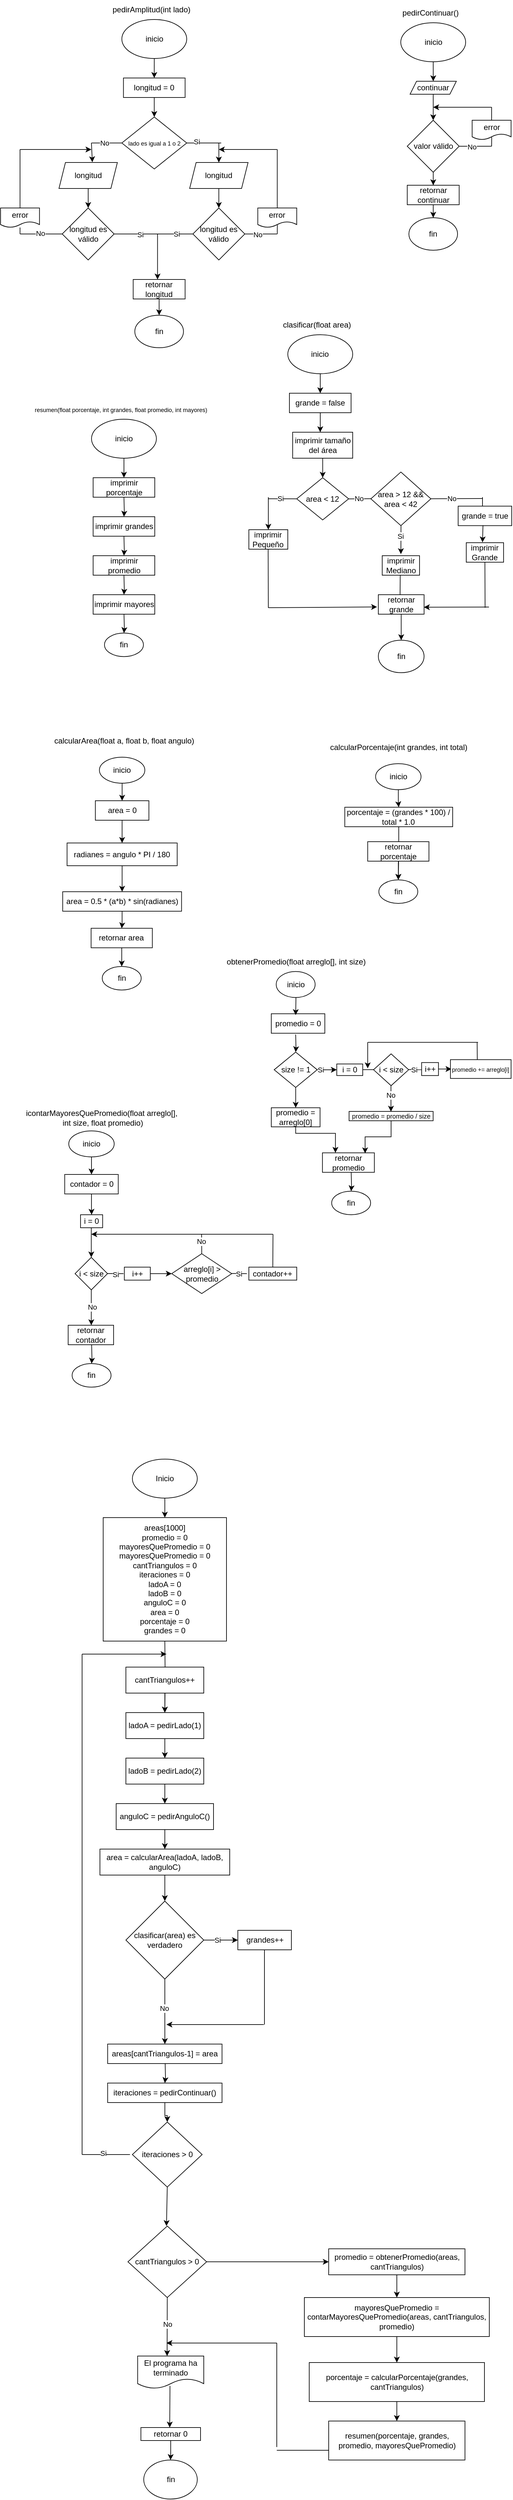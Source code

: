 <mxfile version="24.7.8">
  <diagram name="Page-1" id="lZSOLDv0vQ2yT-WHlKQu">
    <mxGraphModel dx="794" dy="519" grid="1" gridSize="10" guides="1" tooltips="1" connect="1" arrows="1" fold="1" page="1" pageScale="1" pageWidth="850" pageHeight="1100" math="0" shadow="0">
      <root>
        <mxCell id="0" />
        <mxCell id="1" parent="0" />
        <mxCell id="FGXbGoNrxI5vV7qPCMs--3" value="" style="edgeStyle=orthogonalEdgeStyle;rounded=0;orthogonalLoop=1;jettySize=auto;html=1;" parent="1" source="FGXbGoNrxI5vV7qPCMs--1" edge="1">
          <mxGeometry relative="1" as="geometry">
            <mxPoint x="273.017" y="2350" as="targetPoint" />
          </mxGeometry>
        </mxCell>
        <mxCell id="FGXbGoNrxI5vV7qPCMs--1" value="Inicio" style="ellipse;whiteSpace=wrap;html=1;" parent="1" vertex="1">
          <mxGeometry x="223" y="2260" width="100" height="60" as="geometry" />
        </mxCell>
        <mxCell id="FGXbGoNrxI5vV7qPCMs--47" value="" style="edgeStyle=orthogonalEdgeStyle;rounded=0;orthogonalLoop=1;jettySize=auto;html=1;" parent="1" target="FGXbGoNrxI5vV7qPCMs--42" edge="1">
          <mxGeometry relative="1" as="geometry">
            <mxPoint x="273" y="2540" as="sourcePoint" />
          </mxGeometry>
        </mxCell>
        <mxCell id="FGXbGoNrxI5vV7qPCMs--34" value="cantTriangulos++" style="rounded=0;whiteSpace=wrap;html=1;" parent="1" vertex="1">
          <mxGeometry x="213" y="2580" width="120" height="40" as="geometry" />
        </mxCell>
        <mxCell id="FGXbGoNrxI5vV7qPCMs--41" value="" style="edgeStyle=orthogonalEdgeStyle;rounded=0;orthogonalLoop=1;jettySize=auto;html=1;" parent="1" edge="1">
          <mxGeometry relative="1" as="geometry">
            <mxPoint x="273" y="2620" as="sourcePoint" />
            <mxPoint x="273.0" y="2650" as="targetPoint" />
          </mxGeometry>
        </mxCell>
        <mxCell id="FGXbGoNrxI5vV7qPCMs--42" value="ladoA = pedirLado(1)" style="rounded=0;whiteSpace=wrap;html=1;" parent="1" vertex="1">
          <mxGeometry x="213" y="2650" width="120" height="40" as="geometry" />
        </mxCell>
        <mxCell id="FGXbGoNrxI5vV7qPCMs--43" value="" style="edgeStyle=orthogonalEdgeStyle;rounded=0;orthogonalLoop=1;jettySize=auto;html=1;" parent="1" edge="1">
          <mxGeometry relative="1" as="geometry">
            <mxPoint x="273" y="2690" as="sourcePoint" />
            <mxPoint x="273.0" y="2720" as="targetPoint" />
          </mxGeometry>
        </mxCell>
        <mxCell id="FGXbGoNrxI5vV7qPCMs--44" value="ladoB = pedirLado(2)" style="rounded=0;whiteSpace=wrap;html=1;" parent="1" vertex="1">
          <mxGeometry x="213" y="2720" width="120" height="40" as="geometry" />
        </mxCell>
        <mxCell id="FGXbGoNrxI5vV7qPCMs--45" value="" style="edgeStyle=orthogonalEdgeStyle;rounded=0;orthogonalLoop=1;jettySize=auto;html=1;" parent="1" edge="1">
          <mxGeometry relative="1" as="geometry">
            <mxPoint x="273" y="2760" as="sourcePoint" />
            <mxPoint x="273.0" y="2790" as="targetPoint" />
          </mxGeometry>
        </mxCell>
        <mxCell id="FGXbGoNrxI5vV7qPCMs--46" value="anguloC = pedirAnguloC()" style="rounded=0;whiteSpace=wrap;html=1;" parent="1" vertex="1">
          <mxGeometry x="198" y="2790" width="150" height="40" as="geometry" />
        </mxCell>
        <mxCell id="FGXbGoNrxI5vV7qPCMs--48" value="" style="edgeStyle=orthogonalEdgeStyle;rounded=0;orthogonalLoop=1;jettySize=auto;html=1;" parent="1" edge="1">
          <mxGeometry relative="1" as="geometry">
            <mxPoint x="273" y="2830" as="sourcePoint" />
            <mxPoint x="273.0" y="2860" as="targetPoint" />
          </mxGeometry>
        </mxCell>
        <mxCell id="FGXbGoNrxI5vV7qPCMs--51" value="" style="edgeStyle=orthogonalEdgeStyle;rounded=0;orthogonalLoop=1;jettySize=auto;html=1;" parent="1" source="FGXbGoNrxI5vV7qPCMs--49" target="FGXbGoNrxI5vV7qPCMs--50" edge="1">
          <mxGeometry relative="1" as="geometry" />
        </mxCell>
        <mxCell id="FGXbGoNrxI5vV7qPCMs--49" value="area = calcularArea(ladoA, ladoB, anguloC)" style="rounded=0;whiteSpace=wrap;html=1;" parent="1" vertex="1">
          <mxGeometry x="173" y="2860" width="200" height="40" as="geometry" />
        </mxCell>
        <mxCell id="FGXbGoNrxI5vV7qPCMs--53" value="" style="edgeStyle=orthogonalEdgeStyle;rounded=0;orthogonalLoop=1;jettySize=auto;html=1;" parent="1" source="FGXbGoNrxI5vV7qPCMs--50" target="FGXbGoNrxI5vV7qPCMs--52" edge="1">
          <mxGeometry relative="1" as="geometry" />
        </mxCell>
        <mxCell id="FGXbGoNrxI5vV7qPCMs--54" value="Si" style="edgeLabel;html=1;align=center;verticalAlign=middle;resizable=0;points=[];" parent="FGXbGoNrxI5vV7qPCMs--53" vertex="1" connectable="0">
          <mxGeometry x="-0.213" relative="1" as="geometry">
            <mxPoint as="offset" />
          </mxGeometry>
        </mxCell>
        <mxCell id="FGXbGoNrxI5vV7qPCMs--62" value="" style="edgeStyle=orthogonalEdgeStyle;rounded=0;orthogonalLoop=1;jettySize=auto;html=1;" parent="1" source="FGXbGoNrxI5vV7qPCMs--50" target="FGXbGoNrxI5vV7qPCMs--55" edge="1">
          <mxGeometry relative="1" as="geometry" />
        </mxCell>
        <mxCell id="FGXbGoNrxI5vV7qPCMs--63" value="No" style="edgeLabel;html=1;align=center;verticalAlign=middle;resizable=0;points=[];" parent="FGXbGoNrxI5vV7qPCMs--62" vertex="1" connectable="0">
          <mxGeometry x="-0.114" y="-1" relative="1" as="geometry">
            <mxPoint as="offset" />
          </mxGeometry>
        </mxCell>
        <mxCell id="FGXbGoNrxI5vV7qPCMs--50" value="clasificar(area) es verdadero" style="rhombus;whiteSpace=wrap;html=1;" parent="1" vertex="1">
          <mxGeometry x="213" y="2940" width="120" height="120" as="geometry" />
        </mxCell>
        <mxCell id="FGXbGoNrxI5vV7qPCMs--52" value="grandes++" style="rounded=0;whiteSpace=wrap;html=1;" parent="1" vertex="1">
          <mxGeometry x="385.5" y="2985" width="82.5" height="30" as="geometry" />
        </mxCell>
        <mxCell id="FGXbGoNrxI5vV7qPCMs--55" value="areas[&lt;span style=&quot;background-color: initial;&quot;&gt;cantTriangulos-1] = area&lt;/span&gt;" style="rounded=0;whiteSpace=wrap;html=1;" parent="1" vertex="1">
          <mxGeometry x="184.88" y="3160" width="176.25" height="30" as="geometry" />
        </mxCell>
        <mxCell id="FGXbGoNrxI5vV7qPCMs--57" value="" style="edgeStyle=orthogonalEdgeStyle;rounded=0;orthogonalLoop=1;jettySize=auto;html=1;" parent="1" target="FGXbGoNrxI5vV7qPCMs--58" edge="1">
          <mxGeometry relative="1" as="geometry">
            <mxPoint x="273.5" y="3190" as="sourcePoint" />
          </mxGeometry>
        </mxCell>
        <mxCell id="FGXbGoNrxI5vV7qPCMs--60" value="" style="edgeStyle=orthogonalEdgeStyle;rounded=0;orthogonalLoop=1;jettySize=auto;html=1;" parent="1" source="FGXbGoNrxI5vV7qPCMs--58" target="FGXbGoNrxI5vV7qPCMs--59" edge="1">
          <mxGeometry relative="1" as="geometry" />
        </mxCell>
        <mxCell id="FGXbGoNrxI5vV7qPCMs--58" value="iteraciones = pedirContinuar()" style="rounded=0;whiteSpace=wrap;html=1;" parent="1" vertex="1">
          <mxGeometry x="184.88" y="3220" width="176.25" height="30" as="geometry" />
        </mxCell>
        <mxCell id="FGXbGoNrxI5vV7qPCMs--59" value="iteraciones &amp;gt; 0" style="rhombus;whiteSpace=wrap;html=1;" parent="1" vertex="1">
          <mxGeometry x="223" y="3280" width="107.5" height="100" as="geometry" />
        </mxCell>
        <mxCell id="FGXbGoNrxI5vV7qPCMs--61" value="&lt;div&gt;&lt;br&gt;&lt;/div&gt;&lt;div&gt;&lt;div&gt;areas[1000]&lt;/div&gt;promedio = 0&lt;div&gt;&lt;span style=&quot;background-color: initial;&quot;&gt;mayoresQuePromedio&amp;nbsp;&lt;/span&gt;= 0&lt;br&gt;&lt;/div&gt;&lt;div&gt;&lt;span style=&quot;background-color: initial;&quot;&gt;mayoresQuePromedio&amp;nbsp;&lt;/span&gt;= 0&lt;br&gt;&lt;/div&gt;&lt;div&gt;cantTriangulos = 0&lt;br&gt;&lt;/div&gt;&lt;div&gt;iteraciones = 0&lt;br&gt;&lt;/div&gt;&lt;div&gt;ladoA = 0&lt;br&gt;&lt;/div&gt;&lt;div&gt;ladoB&amp;nbsp;&lt;span style=&quot;background-color: initial;&quot;&gt;= 0&lt;/span&gt;&lt;br&gt;&lt;/div&gt;&lt;div&gt;anguloC&amp;nbsp;&lt;span style=&quot;background-color: initial;&quot;&gt;= 0&lt;/span&gt;&lt;span style=&quot;background-color: initial;&quot;&gt;&lt;br&gt;&lt;/span&gt;&lt;/div&gt;&lt;div&gt;area = 0&lt;span style=&quot;background-color: initial;&quot;&gt;&lt;br&gt;&lt;/span&gt;&lt;/div&gt;&lt;div&gt;porcentaje&amp;nbsp;&lt;span style=&quot;background-color: initial;&quot;&gt;= 0&lt;/span&gt;&lt;br&gt;&lt;/div&gt;&lt;div&gt;grandes&amp;nbsp;&lt;span style=&quot;background-color: initial;&quot;&gt;= 0&lt;/span&gt;&lt;br&gt;&lt;/div&gt;&lt;div&gt;&lt;br&gt;&lt;/div&gt;&lt;/div&gt;" style="whiteSpace=wrap;html=1;aspect=fixed;" parent="1" vertex="1">
          <mxGeometry x="178" y="2350" width="190" height="190" as="geometry" />
        </mxCell>
        <mxCell id="FGXbGoNrxI5vV7qPCMs--64" value="" style="endArrow=none;html=1;rounded=0;entryX=0.583;entryY=1.08;entryDx=0;entryDy=0;entryPerimeter=0;" parent="1" edge="1">
          <mxGeometry width="50" height="50" relative="1" as="geometry">
            <mxPoint x="426.5" y="3130" as="sourcePoint" />
            <mxPoint x="426.507" y="3015" as="targetPoint" />
          </mxGeometry>
        </mxCell>
        <mxCell id="FGXbGoNrxI5vV7qPCMs--65" value="" style="endArrow=classic;html=1;rounded=0;" parent="1" edge="1">
          <mxGeometry width="50" height="50" relative="1" as="geometry">
            <mxPoint x="425.5" y="3130" as="sourcePoint" />
            <mxPoint x="275.5" y="3130" as="targetPoint" />
          </mxGeometry>
        </mxCell>
        <mxCell id="FGXbGoNrxI5vV7qPCMs--67" value="" style="endArrow=none;html=1;rounded=0;" parent="1" edge="1">
          <mxGeometry width="50" height="50" relative="1" as="geometry">
            <mxPoint x="145.5" y="3330" as="sourcePoint" />
            <mxPoint x="219.25" y="3330" as="targetPoint" />
          </mxGeometry>
        </mxCell>
        <mxCell id="FGXbGoNrxI5vV7qPCMs--72" value="Si" style="edgeLabel;html=1;align=center;verticalAlign=middle;resizable=0;points=[];" parent="FGXbGoNrxI5vV7qPCMs--67" vertex="1" connectable="0">
          <mxGeometry x="-0.127" y="2" relative="1" as="geometry">
            <mxPoint as="offset" />
          </mxGeometry>
        </mxCell>
        <mxCell id="FGXbGoNrxI5vV7qPCMs--68" value="" style="endArrow=none;html=1;rounded=0;" parent="1" edge="1">
          <mxGeometry width="50" height="50" relative="1" as="geometry">
            <mxPoint x="145.5" y="3330" as="sourcePoint" />
            <mxPoint x="145.5" y="2560" as="targetPoint" />
          </mxGeometry>
        </mxCell>
        <mxCell id="FGXbGoNrxI5vV7qPCMs--69" value="" style="endArrow=classic;html=1;rounded=0;" parent="1" edge="1">
          <mxGeometry width="50" height="50" relative="1" as="geometry">
            <mxPoint x="145.5" y="2560" as="sourcePoint" />
            <mxPoint x="275.5" y="2560" as="targetPoint" />
          </mxGeometry>
        </mxCell>
        <mxCell id="FGXbGoNrxI5vV7qPCMs--75" value="" style="endArrow=classic;html=1;rounded=0;exitX=0.5;exitY=1;exitDx=0;exitDy=0;" parent="1" source="FGXbGoNrxI5vV7qPCMs--59" edge="1">
          <mxGeometry width="50" height="50" relative="1" as="geometry">
            <mxPoint x="325.5" y="3440" as="sourcePoint" />
            <mxPoint x="275.5" y="3440" as="targetPoint" />
          </mxGeometry>
        </mxCell>
        <mxCell id="FGXbGoNrxI5vV7qPCMs--76" value="&lt;span style=&quot;background-color: initial;&quot;&gt;cantTriangulos &amp;gt; 0&lt;/span&gt;" style="rhombus;whiteSpace=wrap;html=1;" parent="1" vertex="1">
          <mxGeometry x="216.13" y="3440" width="121.25" height="110" as="geometry" />
        </mxCell>
        <mxCell id="FGXbGoNrxI5vV7qPCMs--78" value="" style="endArrow=classic;html=1;rounded=0;exitX=1;exitY=0.5;exitDx=0;exitDy=0;" parent="1" source="FGXbGoNrxI5vV7qPCMs--76" target="cu7rC33EsS3bLq7DKkPL-8" edge="1">
          <mxGeometry width="50" height="50" relative="1" as="geometry">
            <mxPoint x="365.5" y="3560" as="sourcePoint" />
            <mxPoint x="405.5" y="3495" as="targetPoint" />
          </mxGeometry>
        </mxCell>
        <mxCell id="cu7rC33EsS3bLq7DKkPL-1" value="" style="endArrow=classic;html=1;rounded=0;exitX=0.5;exitY=1;exitDx=0;exitDy=0;" parent="1" source="FGXbGoNrxI5vV7qPCMs--76" edge="1">
          <mxGeometry width="50" height="50" relative="1" as="geometry">
            <mxPoint x="345.5" y="3540" as="sourcePoint" />
            <mxPoint x="276.5" y="3640" as="targetPoint" />
          </mxGeometry>
        </mxCell>
        <mxCell id="cu7rC33EsS3bLq7DKkPL-2" value="No" style="edgeLabel;html=1;align=center;verticalAlign=middle;resizable=0;points=[];" parent="cu7rC33EsS3bLq7DKkPL-1" vertex="1" connectable="0">
          <mxGeometry x="-0.105" relative="1" as="geometry">
            <mxPoint as="offset" />
          </mxGeometry>
        </mxCell>
        <mxCell id="cu7rC33EsS3bLq7DKkPL-3" value="El programa ha terminado" style="shape=document;whiteSpace=wrap;html=1;boundedLbl=1;" parent="1" vertex="1">
          <mxGeometry x="231.12" y="3640" width="101.88" height="50" as="geometry" />
        </mxCell>
        <mxCell id="cu7rC33EsS3bLq7DKkPL-4" value="" style="endArrow=classic;html=1;rounded=0;exitX=0.489;exitY=0.918;exitDx=0;exitDy=0;exitPerimeter=0;" parent="1" source="cu7rC33EsS3bLq7DKkPL-3" edge="1">
          <mxGeometry width="50" height="50" relative="1" as="geometry">
            <mxPoint x="345.5" y="3680" as="sourcePoint" />
            <mxPoint x="280.5" y="3750" as="targetPoint" />
          </mxGeometry>
        </mxCell>
        <mxCell id="cu7rC33EsS3bLq7DKkPL-7" value="" style="edgeStyle=orthogonalEdgeStyle;rounded=0;orthogonalLoop=1;jettySize=auto;html=1;" parent="1" source="cu7rC33EsS3bLq7DKkPL-5" target="cu7rC33EsS3bLq7DKkPL-6" edge="1">
          <mxGeometry relative="1" as="geometry" />
        </mxCell>
        <mxCell id="cu7rC33EsS3bLq7DKkPL-5" value="retornar 0" style="rounded=0;whiteSpace=wrap;html=1;" parent="1" vertex="1">
          <mxGeometry x="236.12" y="3750" width="91.88" height="20" as="geometry" />
        </mxCell>
        <mxCell id="cu7rC33EsS3bLq7DKkPL-6" value="fin" style="ellipse;whiteSpace=wrap;html=1;" parent="1" vertex="1">
          <mxGeometry x="240.5" y="3800" width="82.5" height="60" as="geometry" />
        </mxCell>
        <mxCell id="cu7rC33EsS3bLq7DKkPL-10" value="" style="edgeStyle=orthogonalEdgeStyle;rounded=0;orthogonalLoop=1;jettySize=auto;html=1;" parent="1" source="cu7rC33EsS3bLq7DKkPL-8" target="cu7rC33EsS3bLq7DKkPL-9" edge="1">
          <mxGeometry relative="1" as="geometry" />
        </mxCell>
        <mxCell id="cu7rC33EsS3bLq7DKkPL-8" value="&lt;span style=&quot;background-color: initial;&quot;&gt;promedio&lt;/span&gt;&lt;span style=&quot;background-color: initial;&quot;&gt; &lt;/span&gt;&lt;span style=&quot;background-color: initial;&quot;&gt;=&lt;/span&gt;&lt;span style=&quot;background-color: initial;&quot;&gt; &lt;/span&gt;&lt;span style=&quot;background-color: initial;&quot;&gt;obtenerPromedio&lt;/span&gt;&lt;span style=&quot;background-color: initial;&quot;&gt;(&lt;/span&gt;&lt;span style=&quot;background-color: initial;&quot;&gt;areas&lt;/span&gt;&lt;span style=&quot;background-color: initial;&quot;&gt;,&lt;/span&gt;&lt;span style=&quot;background-color: initial;&quot;&gt; &lt;/span&gt;&lt;span style=&quot;background-color: initial;&quot;&gt;cantTriangulos&lt;/span&gt;&lt;span style=&quot;background-color: initial;&quot;&gt;)&lt;/span&gt;" style="rounded=0;whiteSpace=wrap;html=1;" parent="1" vertex="1">
          <mxGeometry x="525.5" y="3475" width="210" height="40" as="geometry" />
        </mxCell>
        <mxCell id="cu7rC33EsS3bLq7DKkPL-12" value="" style="edgeStyle=orthogonalEdgeStyle;rounded=0;orthogonalLoop=1;jettySize=auto;html=1;" parent="1" source="cu7rC33EsS3bLq7DKkPL-9" target="cu7rC33EsS3bLq7DKkPL-11" edge="1">
          <mxGeometry relative="1" as="geometry" />
        </mxCell>
        <mxCell id="cu7rC33EsS3bLq7DKkPL-9" value="&lt;span style=&quot;background-color: initial;&quot;&gt;mayoresQuePromedio&lt;/span&gt;&lt;span style=&quot;background-color: initial;&quot;&gt; &lt;/span&gt;&lt;span style=&quot;background-color: initial;&quot;&gt;=&lt;/span&gt;&lt;span style=&quot;background-color: initial;&quot;&gt; &lt;/span&gt;&lt;span style=&quot;background-color: initial;&quot;&gt;contarMayoresQuePromedio&lt;/span&gt;&lt;span style=&quot;background-color: initial;&quot;&gt;(&lt;/span&gt;&lt;span style=&quot;background-color: initial;&quot;&gt;areas&lt;/span&gt;&lt;span style=&quot;background-color: initial;&quot;&gt;,&lt;/span&gt;&lt;span style=&quot;background-color: initial;&quot;&gt; &lt;/span&gt;&lt;span style=&quot;background-color: initial;&quot;&gt;cantTriangulos&lt;/span&gt;&lt;span style=&quot;background-color: initial;&quot;&gt;,&lt;/span&gt;&lt;span style=&quot;background-color: initial;&quot;&gt; &lt;/span&gt;&lt;span style=&quot;background-color: initial;&quot;&gt;promedio&lt;/span&gt;&lt;span style=&quot;background-color: initial;&quot;&gt;)&lt;/span&gt;" style="rounded=0;whiteSpace=wrap;html=1;" parent="1" vertex="1">
          <mxGeometry x="488" y="3550" width="285" height="60" as="geometry" />
        </mxCell>
        <mxCell id="cu7rC33EsS3bLq7DKkPL-14" value="" style="edgeStyle=orthogonalEdgeStyle;rounded=0;orthogonalLoop=1;jettySize=auto;html=1;" parent="1" source="cu7rC33EsS3bLq7DKkPL-11" target="cu7rC33EsS3bLq7DKkPL-13" edge="1">
          <mxGeometry relative="1" as="geometry" />
        </mxCell>
        <mxCell id="cu7rC33EsS3bLq7DKkPL-11" value="&lt;span style=&quot;background-color: initial;&quot;&gt;porcentaje&lt;/span&gt;&lt;span style=&quot;background-color: initial;&quot;&gt; &lt;/span&gt;&lt;span style=&quot;background-color: initial;&quot;&gt;=&lt;/span&gt;&lt;span style=&quot;background-color: initial;&quot;&gt; &lt;/span&gt;&lt;span style=&quot;background-color: initial;&quot;&gt;calcularPorcentaje&lt;/span&gt;&lt;span style=&quot;background-color: initial;&quot;&gt;(&lt;/span&gt;&lt;span style=&quot;background-color: initial;&quot;&gt;grandes&lt;/span&gt;&lt;span style=&quot;background-color: initial;&quot;&gt;,&lt;/span&gt;&lt;span style=&quot;background-color: initial;&quot;&gt; &lt;/span&gt;&lt;span style=&quot;background-color: initial;&quot;&gt;cantTriangulos&lt;/span&gt;&lt;span style=&quot;background-color: initial;&quot;&gt;)&lt;/span&gt;" style="rounded=0;whiteSpace=wrap;html=1;" parent="1" vertex="1">
          <mxGeometry x="495.5" y="3650" width="270" height="60" as="geometry" />
        </mxCell>
        <mxCell id="cu7rC33EsS3bLq7DKkPL-13" value="&lt;span style=&quot;background-color: initial;&quot;&gt;resumen&lt;/span&gt;&lt;span style=&quot;background-color: initial;&quot;&gt;(&lt;/span&gt;&lt;span style=&quot;background-color: initial;&quot;&gt;porcentaje&lt;/span&gt;&lt;span style=&quot;background-color: initial;&quot;&gt;,&lt;/span&gt;&lt;span style=&quot;background-color: initial;&quot;&gt; &lt;/span&gt;&lt;span style=&quot;background-color: initial;&quot;&gt;grandes&lt;/span&gt;&lt;span style=&quot;background-color: initial;&quot;&gt;,&lt;/span&gt;&lt;span style=&quot;background-color: initial;&quot;&gt; &lt;/span&gt;&lt;span style=&quot;background-color: initial;&quot;&gt;promedio&lt;/span&gt;&lt;span style=&quot;background-color: initial;&quot;&gt;,&lt;/span&gt;&lt;span style=&quot;background-color: initial;&quot;&gt; &lt;/span&gt;&lt;span style=&quot;background-color: initial;&quot;&gt;mayoresQuePromedio&lt;/span&gt;&lt;span style=&quot;background-color: initial;&quot;&gt;)&lt;/span&gt;" style="rounded=0;whiteSpace=wrap;html=1;" parent="1" vertex="1">
          <mxGeometry x="525.5" y="3740" width="210" height="60" as="geometry" />
        </mxCell>
        <mxCell id="cu7rC33EsS3bLq7DKkPL-15" value="" style="endArrow=none;html=1;rounded=0;entryX=0;entryY=0.75;entryDx=0;entryDy=0;" parent="1" target="cu7rC33EsS3bLq7DKkPL-13" edge="1">
          <mxGeometry width="50" height="50" relative="1" as="geometry">
            <mxPoint x="445.5" y="3785" as="sourcePoint" />
            <mxPoint x="525.5" y="3630" as="targetPoint" />
          </mxGeometry>
        </mxCell>
        <mxCell id="cu7rC33EsS3bLq7DKkPL-16" value="" style="endArrow=none;html=1;rounded=0;" parent="1" edge="1">
          <mxGeometry width="50" height="50" relative="1" as="geometry">
            <mxPoint x="445.5" y="3780" as="sourcePoint" />
            <mxPoint x="445.5" y="3620" as="targetPoint" />
          </mxGeometry>
        </mxCell>
        <mxCell id="cu7rC33EsS3bLq7DKkPL-17" value="" style="endArrow=classic;html=1;rounded=0;" parent="1" edge="1">
          <mxGeometry width="50" height="50" relative="1" as="geometry">
            <mxPoint x="445.5" y="3620" as="sourcePoint" />
            <mxPoint x="275.5" y="3620" as="targetPoint" />
          </mxGeometry>
        </mxCell>
        <mxCell id="cu7rC33EsS3bLq7DKkPL-20" value="" style="edgeStyle=orthogonalEdgeStyle;rounded=0;orthogonalLoop=1;jettySize=auto;html=1;" parent="1" source="cu7rC33EsS3bLq7DKkPL-18" edge="1">
          <mxGeometry relative="1" as="geometry">
            <mxPoint x="686.6" y="140" as="targetPoint" />
          </mxGeometry>
        </mxCell>
        <mxCell id="cu7rC33EsS3bLq7DKkPL-18" value="inicio" style="ellipse;whiteSpace=wrap;html=1;" parent="1" vertex="1">
          <mxGeometry x="636.55" y="50" width="100" height="60" as="geometry" />
        </mxCell>
        <mxCell id="cu7rC33EsS3bLq7DKkPL-23" value="" style="edgeStyle=orthogonalEdgeStyle;rounded=0;orthogonalLoop=1;jettySize=auto;html=1;exitX=0.5;exitY=1;exitDx=0;exitDy=0;" parent="1" source="cu7rC33EsS3bLq7DKkPL-312" edge="1">
          <mxGeometry relative="1" as="geometry">
            <mxPoint x="686.6" y="170" as="sourcePoint" />
            <mxPoint x="686.55" y="200" as="targetPoint" />
          </mxGeometry>
        </mxCell>
        <mxCell id="cu7rC33EsS3bLq7DKkPL-21" value="pedirContinuar()" style="text;html=1;align=center;verticalAlign=middle;resizable=0;points=[];autosize=1;strokeColor=none;fillColor=none;" parent="1" vertex="1">
          <mxGeometry x="626.55" y="20" width="110" height="30" as="geometry" />
        </mxCell>
        <mxCell id="cu7rC33EsS3bLq7DKkPL-34" value="" style="edgeStyle=orthogonalEdgeStyle;rounded=0;orthogonalLoop=1;jettySize=auto;html=1;" parent="1" source="cu7rC33EsS3bLq7DKkPL-24" target="cu7rC33EsS3bLq7DKkPL-33" edge="1">
          <mxGeometry relative="1" as="geometry" />
        </mxCell>
        <mxCell id="cu7rC33EsS3bLq7DKkPL-24" value="valor válido" style="rhombus;whiteSpace=wrap;html=1;" parent="1" vertex="1">
          <mxGeometry x="646.55" y="200" width="80" height="80" as="geometry" />
        </mxCell>
        <mxCell id="cu7rC33EsS3bLq7DKkPL-25" value="" style="endArrow=none;html=1;rounded=0;" parent="1" edge="1">
          <mxGeometry width="50" height="50" relative="1" as="geometry">
            <mxPoint x="726.55" y="240" as="sourcePoint" />
            <mxPoint x="776.55" y="240" as="targetPoint" />
          </mxGeometry>
        </mxCell>
        <mxCell id="cu7rC33EsS3bLq7DKkPL-29" value="No" style="edgeLabel;html=1;align=center;verticalAlign=middle;resizable=0;points=[];" parent="cu7rC33EsS3bLq7DKkPL-25" vertex="1" connectable="0">
          <mxGeometry x="-0.228" y="-1" relative="1" as="geometry">
            <mxPoint as="offset" />
          </mxGeometry>
        </mxCell>
        <mxCell id="cu7rC33EsS3bLq7DKkPL-28" value="" style="endArrow=classic;html=1;rounded=0;" parent="1" edge="1">
          <mxGeometry width="50" height="50" relative="1" as="geometry">
            <mxPoint x="776.55" y="180" as="sourcePoint" />
            <mxPoint x="686.55" y="180" as="targetPoint" />
          </mxGeometry>
        </mxCell>
        <mxCell id="cu7rC33EsS3bLq7DKkPL-30" value="error" style="shape=document;whiteSpace=wrap;html=1;boundedLbl=1;" parent="1" vertex="1">
          <mxGeometry x="746.55" y="200" width="60" height="30" as="geometry" />
        </mxCell>
        <mxCell id="cu7rC33EsS3bLq7DKkPL-31" value="" style="endArrow=none;html=1;rounded=0;entryX=0.502;entryY=0.869;entryDx=0;entryDy=0;entryPerimeter=0;" parent="1" target="cu7rC33EsS3bLq7DKkPL-30" edge="1">
          <mxGeometry width="50" height="50" relative="1" as="geometry">
            <mxPoint x="776.55" y="240" as="sourcePoint" />
            <mxPoint x="776.55" y="230" as="targetPoint" />
          </mxGeometry>
        </mxCell>
        <mxCell id="cu7rC33EsS3bLq7DKkPL-32" value="" style="endArrow=none;html=1;rounded=0;exitX=0.5;exitY=0;exitDx=0;exitDy=0;" parent="1" source="cu7rC33EsS3bLq7DKkPL-30" edge="1">
          <mxGeometry width="50" height="50" relative="1" as="geometry">
            <mxPoint x="706.55" y="210" as="sourcePoint" />
            <mxPoint x="776.55" y="180" as="targetPoint" />
          </mxGeometry>
        </mxCell>
        <mxCell id="cu7rC33EsS3bLq7DKkPL-36" value="" style="edgeStyle=orthogonalEdgeStyle;rounded=0;orthogonalLoop=1;jettySize=auto;html=1;" parent="1" source="cu7rC33EsS3bLq7DKkPL-33" target="cu7rC33EsS3bLq7DKkPL-35" edge="1">
          <mxGeometry relative="1" as="geometry" />
        </mxCell>
        <mxCell id="cu7rC33EsS3bLq7DKkPL-33" value="retornar continuar" style="rounded=0;whiteSpace=wrap;html=1;" parent="1" vertex="1">
          <mxGeometry x="646.55" y="300" width="80" height="30" as="geometry" />
        </mxCell>
        <mxCell id="cu7rC33EsS3bLq7DKkPL-35" value="fin" style="ellipse;whiteSpace=wrap;html=1;" parent="1" vertex="1">
          <mxGeometry x="649.05" y="350" width="75" height="50" as="geometry" />
        </mxCell>
        <mxCell id="cu7rC33EsS3bLq7DKkPL-37" value="" style="edgeStyle=orthogonalEdgeStyle;rounded=0;orthogonalLoop=1;jettySize=auto;html=1;" parent="1" source="cu7rC33EsS3bLq7DKkPL-38" target="cu7rC33EsS3bLq7DKkPL-40" edge="1">
          <mxGeometry relative="1" as="geometry" />
        </mxCell>
        <mxCell id="cu7rC33EsS3bLq7DKkPL-38" value="inicio" style="ellipse;whiteSpace=wrap;html=1;" parent="1" vertex="1">
          <mxGeometry x="206.74" y="45" width="100" height="60" as="geometry" />
        </mxCell>
        <mxCell id="cu7rC33EsS3bLq7DKkPL-39" value="" style="edgeStyle=orthogonalEdgeStyle;rounded=0;orthogonalLoop=1;jettySize=auto;html=1;" parent="1" source="cu7rC33EsS3bLq7DKkPL-40" edge="1">
          <mxGeometry relative="1" as="geometry">
            <mxPoint x="256.74" y="195" as="targetPoint" />
          </mxGeometry>
        </mxCell>
        <mxCell id="cu7rC33EsS3bLq7DKkPL-40" value="longitud = 0" style="rounded=0;whiteSpace=wrap;html=1;" parent="1" vertex="1">
          <mxGeometry x="209.24" y="135" width="95" height="30" as="geometry" />
        </mxCell>
        <mxCell id="cu7rC33EsS3bLq7DKkPL-41" value="pedirAmplitud(int lado)" style="text;html=1;align=center;verticalAlign=middle;resizable=0;points=[];autosize=1;strokeColor=none;fillColor=none;" parent="1" vertex="1">
          <mxGeometry x="181.74" y="15" width="140" height="30" as="geometry" />
        </mxCell>
        <mxCell id="cu7rC33EsS3bLq7DKkPL-43" value="longitud es válido" style="rhombus;whiteSpace=wrap;html=1;" parent="1" vertex="1">
          <mxGeometry x="316.24" y="335" width="80" height="80" as="geometry" />
        </mxCell>
        <mxCell id="cu7rC33EsS3bLq7DKkPL-44" value="" style="endArrow=none;html=1;rounded=0;" parent="1" edge="1">
          <mxGeometry width="50" height="50" relative="1" as="geometry">
            <mxPoint x="396.24" y="375" as="sourcePoint" />
            <mxPoint x="446.24" y="375" as="targetPoint" />
          </mxGeometry>
        </mxCell>
        <mxCell id="cu7rC33EsS3bLq7DKkPL-45" value="No" style="edgeLabel;html=1;align=center;verticalAlign=middle;resizable=0;points=[];" parent="cu7rC33EsS3bLq7DKkPL-44" vertex="1" connectable="0">
          <mxGeometry x="-0.228" y="-1" relative="1" as="geometry">
            <mxPoint as="offset" />
          </mxGeometry>
        </mxCell>
        <mxCell id="cu7rC33EsS3bLq7DKkPL-47" value="error" style="shape=document;whiteSpace=wrap;html=1;boundedLbl=1;" parent="1" vertex="1">
          <mxGeometry x="416.24" y="335" width="60" height="30" as="geometry" />
        </mxCell>
        <mxCell id="cu7rC33EsS3bLq7DKkPL-48" value="" style="endArrow=none;html=1;rounded=0;entryX=0.502;entryY=0.869;entryDx=0;entryDy=0;entryPerimeter=0;" parent="1" target="cu7rC33EsS3bLq7DKkPL-47" edge="1">
          <mxGeometry width="50" height="50" relative="1" as="geometry">
            <mxPoint x="446.24" y="375" as="sourcePoint" />
            <mxPoint x="446.24" y="365" as="targetPoint" />
          </mxGeometry>
        </mxCell>
        <mxCell id="cu7rC33EsS3bLq7DKkPL-52" value="fin" style="ellipse;whiteSpace=wrap;html=1;" parent="1" vertex="1">
          <mxGeometry x="226.74" y="500" width="75" height="50" as="geometry" />
        </mxCell>
        <mxCell id="cu7rC33EsS3bLq7DKkPL-53" value="&lt;font style=&quot;font-size: 9px;&quot;&gt;lado es igual a 1 o 2&lt;/font&gt;" style="rhombus;whiteSpace=wrap;html=1;align=center;" parent="1" vertex="1">
          <mxGeometry x="206.74" y="195" width="100" height="80" as="geometry" />
        </mxCell>
        <mxCell id="cu7rC33EsS3bLq7DKkPL-62" value="" style="edgeStyle=orthogonalEdgeStyle;rounded=0;orthogonalLoop=1;jettySize=auto;html=1;" parent="1" source="cu7rC33EsS3bLq7DKkPL-60" target="cu7rC33EsS3bLq7DKkPL-43" edge="1">
          <mxGeometry relative="1" as="geometry" />
        </mxCell>
        <mxCell id="cu7rC33EsS3bLq7DKkPL-60" value="longitud" style="shape=parallelogram;perimeter=parallelogramPerimeter;whiteSpace=wrap;html=1;fixedSize=1;size=10;" parent="1" vertex="1">
          <mxGeometry x="311.24" y="265" width="90" height="40" as="geometry" />
        </mxCell>
        <mxCell id="cu7rC33EsS3bLq7DKkPL-61" value="" style="endArrow=classic;html=1;rounded=0;entryX=0.5;entryY=0;entryDx=0;entryDy=0;" parent="1" target="cu7rC33EsS3bLq7DKkPL-60" edge="1">
          <mxGeometry width="50" height="50" relative="1" as="geometry">
            <mxPoint x="356.24" y="235" as="sourcePoint" />
            <mxPoint x="326.24" y="185" as="targetPoint" />
          </mxGeometry>
        </mxCell>
        <mxCell id="cu7rC33EsS3bLq7DKkPL-63" value="" style="endArrow=none;html=1;rounded=0;exitX=0.5;exitY=0;exitDx=0;exitDy=0;" parent="1" source="cu7rC33EsS3bLq7DKkPL-47" edge="1">
          <mxGeometry width="50" height="50" relative="1" as="geometry">
            <mxPoint x="236.24" y="345" as="sourcePoint" />
            <mxPoint x="446.24" y="245" as="targetPoint" />
          </mxGeometry>
        </mxCell>
        <mxCell id="cu7rC33EsS3bLq7DKkPL-64" value="" style="endArrow=classic;html=1;rounded=0;" parent="1" edge="1">
          <mxGeometry width="50" height="50" relative="1" as="geometry">
            <mxPoint x="446.24" y="245" as="sourcePoint" />
            <mxPoint x="356.24" y="245" as="targetPoint" />
          </mxGeometry>
        </mxCell>
        <mxCell id="cu7rC33EsS3bLq7DKkPL-65" value="" style="edgeStyle=orthogonalEdgeStyle;rounded=0;orthogonalLoop=1;jettySize=auto;html=1;" parent="1" source="cu7rC33EsS3bLq7DKkPL-66" target="cu7rC33EsS3bLq7DKkPL-68" edge="1">
          <mxGeometry relative="1" as="geometry">
            <Array as="points">
              <mxPoint x="261.74" y="375" />
            </Array>
          </mxGeometry>
        </mxCell>
        <mxCell id="cu7rC33EsS3bLq7DKkPL-74" value="Si" style="edgeLabel;html=1;align=center;verticalAlign=middle;resizable=0;points=[];" parent="cu7rC33EsS3bLq7DKkPL-65" vertex="1" connectable="0">
          <mxGeometry x="-0.415" y="-1" relative="1" as="geometry">
            <mxPoint as="offset" />
          </mxGeometry>
        </mxCell>
        <mxCell id="cu7rC33EsS3bLq7DKkPL-66" value="longitud es válido" style="rhombus;whiteSpace=wrap;html=1;" parent="1" vertex="1">
          <mxGeometry x="114.86" y="335" width="80" height="80" as="geometry" />
        </mxCell>
        <mxCell id="cu7rC33EsS3bLq7DKkPL-77" value="" style="edgeStyle=orthogonalEdgeStyle;rounded=0;orthogonalLoop=1;jettySize=auto;html=1;" parent="1" source="cu7rC33EsS3bLq7DKkPL-68" target="cu7rC33EsS3bLq7DKkPL-52" edge="1">
          <mxGeometry relative="1" as="geometry" />
        </mxCell>
        <mxCell id="cu7rC33EsS3bLq7DKkPL-68" value="retornar longitud" style="rounded=0;whiteSpace=wrap;html=1;" parent="1" vertex="1">
          <mxGeometry x="224.24" y="445" width="80" height="30" as="geometry" />
        </mxCell>
        <mxCell id="cu7rC33EsS3bLq7DKkPL-70" value="" style="edgeStyle=orthogonalEdgeStyle;rounded=0;orthogonalLoop=1;jettySize=auto;html=1;" parent="1" source="cu7rC33EsS3bLq7DKkPL-71" target="cu7rC33EsS3bLq7DKkPL-66" edge="1">
          <mxGeometry relative="1" as="geometry" />
        </mxCell>
        <mxCell id="cu7rC33EsS3bLq7DKkPL-71" value="longitud" style="shape=parallelogram;perimeter=parallelogramPerimeter;whiteSpace=wrap;html=1;fixedSize=1;size=10;" parent="1" vertex="1">
          <mxGeometry x="109.86" y="265" width="90" height="40" as="geometry" />
        </mxCell>
        <mxCell id="cu7rC33EsS3bLq7DKkPL-72" value="" style="endArrow=none;html=1;rounded=0;entryX=0;entryY=0.5;entryDx=0;entryDy=0;" parent="1" target="cu7rC33EsS3bLq7DKkPL-53" edge="1">
          <mxGeometry width="50" height="50" relative="1" as="geometry">
            <mxPoint x="159.86" y="235" as="sourcePoint" />
            <mxPoint x="201.74" y="245" as="targetPoint" />
          </mxGeometry>
        </mxCell>
        <mxCell id="cu7rC33EsS3bLq7DKkPL-237" value="No" style="edgeLabel;html=1;align=center;verticalAlign=middle;resizable=0;points=[];" parent="cu7rC33EsS3bLq7DKkPL-72" vertex="1" connectable="0">
          <mxGeometry x="-0.158" relative="1" as="geometry">
            <mxPoint as="offset" />
          </mxGeometry>
        </mxCell>
        <mxCell id="cu7rC33EsS3bLq7DKkPL-73" value="" style="endArrow=classic;html=1;rounded=0;entryX=0.572;entryY=-0.011;entryDx=0;entryDy=0;entryPerimeter=0;" parent="1" target="cu7rC33EsS3bLq7DKkPL-71" edge="1">
          <mxGeometry width="50" height="50" relative="1" as="geometry">
            <mxPoint x="159.86" y="235" as="sourcePoint" />
            <mxPoint x="229.86" y="245" as="targetPoint" />
          </mxGeometry>
        </mxCell>
        <mxCell id="cu7rC33EsS3bLq7DKkPL-75" value="" style="endArrow=none;html=1;rounded=0;entryX=0;entryY=0.5;entryDx=0;entryDy=0;" parent="1" target="cu7rC33EsS3bLq7DKkPL-43" edge="1">
          <mxGeometry width="50" height="50" relative="1" as="geometry">
            <mxPoint x="261.74" y="375" as="sourcePoint" />
            <mxPoint x="271.74" y="375" as="targetPoint" />
          </mxGeometry>
        </mxCell>
        <mxCell id="cu7rC33EsS3bLq7DKkPL-76" value="Si" style="edgeLabel;html=1;align=center;verticalAlign=middle;resizable=0;points=[];" parent="cu7rC33EsS3bLq7DKkPL-75" vertex="1" connectable="0">
          <mxGeometry x="0.089" relative="1" as="geometry">
            <mxPoint as="offset" />
          </mxGeometry>
        </mxCell>
        <mxCell id="cu7rC33EsS3bLq7DKkPL-78" value="" style="endArrow=none;html=1;rounded=0;" parent="1" edge="1">
          <mxGeometry width="50" height="50" relative="1" as="geometry">
            <mxPoint x="49.86" y="375" as="sourcePoint" />
            <mxPoint x="114.86" y="375" as="targetPoint" />
          </mxGeometry>
        </mxCell>
        <mxCell id="cu7rC33EsS3bLq7DKkPL-79" value="No" style="edgeLabel;html=1;align=center;verticalAlign=middle;resizable=0;points=[];" parent="cu7rC33EsS3bLq7DKkPL-78" vertex="1" connectable="0">
          <mxGeometry x="-0.065" y="1" relative="1" as="geometry">
            <mxPoint as="offset" />
          </mxGeometry>
        </mxCell>
        <mxCell id="cu7rC33EsS3bLq7DKkPL-80" value="error" style="shape=document;whiteSpace=wrap;html=1;boundedLbl=1;" parent="1" vertex="1">
          <mxGeometry x="19.86" y="335" width="60" height="30" as="geometry" />
        </mxCell>
        <mxCell id="cu7rC33EsS3bLq7DKkPL-81" value="" style="endArrow=none;html=1;rounded=0;" parent="1" target="cu7rC33EsS3bLq7DKkPL-80" edge="1">
          <mxGeometry width="50" height="50" relative="1" as="geometry">
            <mxPoint x="49.86" y="375" as="sourcePoint" />
            <mxPoint x="99.86" y="325" as="targetPoint" />
          </mxGeometry>
        </mxCell>
        <mxCell id="cu7rC33EsS3bLq7DKkPL-82" value="" style="endArrow=none;html=1;rounded=0;exitX=0.5;exitY=0;exitDx=0;exitDy=0;" parent="1" source="cu7rC33EsS3bLq7DKkPL-80" edge="1">
          <mxGeometry width="50" height="50" relative="1" as="geometry">
            <mxPoint x="239.86" y="265" as="sourcePoint" />
            <mxPoint x="49.86" y="245" as="targetPoint" />
          </mxGeometry>
        </mxCell>
        <mxCell id="cu7rC33EsS3bLq7DKkPL-83" value="" style="endArrow=classic;html=1;rounded=0;" parent="1" edge="1">
          <mxGeometry width="50" height="50" relative="1" as="geometry">
            <mxPoint x="49.86" y="245" as="sourcePoint" />
            <mxPoint x="159.86" y="245" as="targetPoint" />
          </mxGeometry>
        </mxCell>
        <mxCell id="cu7rC33EsS3bLq7DKkPL-124" value="" style="edgeStyle=orthogonalEdgeStyle;rounded=0;orthogonalLoop=1;jettySize=auto;html=1;" parent="1" source="cu7rC33EsS3bLq7DKkPL-125" target="cu7rC33EsS3bLq7DKkPL-127" edge="1">
          <mxGeometry relative="1" as="geometry" />
        </mxCell>
        <mxCell id="cu7rC33EsS3bLq7DKkPL-125" value="inicio" style="ellipse;whiteSpace=wrap;html=1;" parent="1" vertex="1">
          <mxGeometry x="462.48" y="530" width="100" height="60" as="geometry" />
        </mxCell>
        <mxCell id="cu7rC33EsS3bLq7DKkPL-126" value="" style="edgeStyle=orthogonalEdgeStyle;rounded=0;orthogonalLoop=1;jettySize=auto;html=1;" parent="1" source="cu7rC33EsS3bLq7DKkPL-127" edge="1">
          <mxGeometry relative="1" as="geometry">
            <mxPoint x="512.48" y="680" as="targetPoint" />
          </mxGeometry>
        </mxCell>
        <mxCell id="cu7rC33EsS3bLq7DKkPL-127" value="grande = false" style="rounded=0;whiteSpace=wrap;html=1;" parent="1" vertex="1">
          <mxGeometry x="464.98" y="620" width="95" height="30" as="geometry" />
        </mxCell>
        <mxCell id="cu7rC33EsS3bLq7DKkPL-128" value="&lt;span style=&quot;background-color: initial;&quot;&gt;clasificar&lt;/span&gt;&lt;span style=&quot;background-color: initial;&quot;&gt;(&lt;/span&gt;&lt;span style=&quot;background-color: initial;&quot;&gt;float&lt;/span&gt;&lt;span style=&quot;background-color: initial;&quot;&gt; &lt;/span&gt;&lt;span style=&quot;background-color: initial;&quot;&gt;area&lt;/span&gt;&lt;span style=&quot;background-color: initial;&quot;&gt;)&lt;/span&gt;" style="text;html=1;align=center;verticalAlign=middle;resizable=0;points=[];autosize=1;strokeColor=none;fillColor=none;" parent="1" vertex="1">
          <mxGeometry x="442.48" y="500" width="130" height="30" as="geometry" />
        </mxCell>
        <mxCell id="cu7rC33EsS3bLq7DKkPL-129" value="" style="edgeStyle=orthogonalEdgeStyle;rounded=0;orthogonalLoop=1;jettySize=auto;html=1;" parent="1" source="cu7rC33EsS3bLq7DKkPL-130" target="cu7rC33EsS3bLq7DKkPL-131" edge="1">
          <mxGeometry relative="1" as="geometry" />
        </mxCell>
        <mxCell id="cu7rC33EsS3bLq7DKkPL-130" value="imprimir tamaño del área" style="rounded=0;whiteSpace=wrap;html=1;" parent="1" vertex="1">
          <mxGeometry x="469.98" y="680" width="92.5" height="40" as="geometry" />
        </mxCell>
        <mxCell id="cu7rC33EsS3bLq7DKkPL-131" value="area &amp;lt; 12" style="rhombus;whiteSpace=wrap;html=1;" parent="1" vertex="1">
          <mxGeometry x="476.23" y="750" width="80" height="65" as="geometry" />
        </mxCell>
        <mxCell id="cu7rC33EsS3bLq7DKkPL-132" value="" style="endArrow=none;html=1;rounded=0;" parent="1" edge="1">
          <mxGeometry width="50" height="50" relative="1" as="geometry">
            <mxPoint x="556.23" y="782.64" as="sourcePoint" />
            <mxPoint x="592.48" y="782.27" as="targetPoint" />
          </mxGeometry>
        </mxCell>
        <mxCell id="cu7rC33EsS3bLq7DKkPL-144" value="No" style="edgeLabel;html=1;align=center;verticalAlign=middle;resizable=0;points=[];" parent="cu7rC33EsS3bLq7DKkPL-132" vertex="1" connectable="0">
          <mxGeometry x="-0.107" y="1" relative="1" as="geometry">
            <mxPoint as="offset" />
          </mxGeometry>
        </mxCell>
        <mxCell id="cu7rC33EsS3bLq7DKkPL-133" value="" style="endArrow=none;html=1;rounded=0;entryX=0;entryY=0.5;entryDx=0;entryDy=0;" parent="1" target="cu7rC33EsS3bLq7DKkPL-131" edge="1">
          <mxGeometry width="50" height="50" relative="1" as="geometry">
            <mxPoint x="432.48" y="782.36" as="sourcePoint" />
            <mxPoint x="416.23" y="782.256" as="targetPoint" />
          </mxGeometry>
        </mxCell>
        <mxCell id="cu7rC33EsS3bLq7DKkPL-134" value="Si" style="edgeLabel;html=1;align=center;verticalAlign=middle;resizable=0;points=[];" parent="cu7rC33EsS3bLq7DKkPL-133" vertex="1" connectable="0">
          <mxGeometry x="-0.177" y="1" relative="1" as="geometry">
            <mxPoint as="offset" />
          </mxGeometry>
        </mxCell>
        <mxCell id="cu7rC33EsS3bLq7DKkPL-136" value="" style="endArrow=classic;html=1;rounded=0;" parent="1" edge="1">
          <mxGeometry width="50" height="50" relative="1" as="geometry">
            <mxPoint x="432.48" y="780" as="sourcePoint" />
            <mxPoint x="432.48" y="829.996" as="targetPoint" />
          </mxGeometry>
        </mxCell>
        <mxCell id="cu7rC33EsS3bLq7DKkPL-138" value="imprimir Pequeño" style="rounded=0;whiteSpace=wrap;html=1;" parent="1" vertex="1">
          <mxGeometry x="402.48" y="830" width="60" height="30" as="geometry" />
        </mxCell>
        <mxCell id="cu7rC33EsS3bLq7DKkPL-139" value="&lt;span style=&quot;background-color: initial;&quot;&gt;area&lt;/span&gt;&lt;span style=&quot;background-color: initial;&quot;&gt; &lt;/span&gt;&lt;span style=&quot;background-color: initial;&quot;&gt;&amp;gt;&lt;/span&gt;&lt;span style=&quot;background-color: initial;&quot;&gt; &lt;/span&gt;&lt;span style=&quot;background-color: initial;&quot;&gt;12&lt;/span&gt;&lt;span style=&quot;background-color: initial;&quot;&gt; &lt;/span&gt;&lt;span style=&quot;background-color: initial;&quot;&gt;&amp;amp;&amp;amp;&lt;/span&gt;&lt;span style=&quot;background-color: initial;&quot;&gt; &lt;/span&gt;&lt;span style=&quot;background-color: initial;&quot;&gt;area&lt;/span&gt;&lt;span style=&quot;background-color: initial;&quot;&gt; &lt;/span&gt;&lt;span style=&quot;background-color: initial;&quot;&gt;&amp;lt;&lt;/span&gt;&lt;span style=&quot;background-color: initial;&quot;&gt; &lt;/span&gt;&lt;span style=&quot;background-color: initial;&quot;&gt;42&lt;/span&gt;" style="rhombus;whiteSpace=wrap;html=1;" parent="1" vertex="1">
          <mxGeometry x="590.48" y="741.25" width="92.5" height="82.5" as="geometry" />
        </mxCell>
        <mxCell id="cu7rC33EsS3bLq7DKkPL-140" value="" style="endArrow=classic;html=1;rounded=0;exitX=0.501;exitY=0.968;exitDx=0;exitDy=0;exitPerimeter=0;entryX=0.5;entryY=-0.081;entryDx=0;entryDy=0;entryPerimeter=0;" parent="1" target="cu7rC33EsS3bLq7DKkPL-142" edge="1">
          <mxGeometry width="50" height="50" relative="1" as="geometry">
            <mxPoint x="636.903" y="823.75" as="sourcePoint" />
            <mxPoint x="636.56" y="862.64" as="targetPoint" />
          </mxGeometry>
        </mxCell>
        <mxCell id="cu7rC33EsS3bLq7DKkPL-141" value="Si" style="edgeLabel;html=1;align=center;verticalAlign=middle;resizable=0;points=[];" parent="cu7rC33EsS3bLq7DKkPL-140" vertex="1" connectable="0">
          <mxGeometry x="-0.277" y="-1" relative="1" as="geometry">
            <mxPoint as="offset" />
          </mxGeometry>
        </mxCell>
        <mxCell id="cu7rC33EsS3bLq7DKkPL-142" value="imprimir Mediano" style="rounded=0;whiteSpace=wrap;html=1;" parent="1" vertex="1">
          <mxGeometry x="607.98" y="870" width="57.5" height="30" as="geometry" />
        </mxCell>
        <mxCell id="cu7rC33EsS3bLq7DKkPL-145" value="" style="endArrow=none;html=1;rounded=0;" parent="1" edge="1">
          <mxGeometry width="50" height="50" relative="1" as="geometry">
            <mxPoint x="682.98" y="782.41" as="sourcePoint" />
            <mxPoint x="762.48" y="782" as="targetPoint" />
          </mxGeometry>
        </mxCell>
        <mxCell id="cu7rC33EsS3bLq7DKkPL-146" value="No" style="edgeLabel;html=1;align=center;verticalAlign=middle;resizable=0;points=[];" parent="cu7rC33EsS3bLq7DKkPL-145" vertex="1" connectable="0">
          <mxGeometry x="-0.211" relative="1" as="geometry">
            <mxPoint as="offset" />
          </mxGeometry>
        </mxCell>
        <mxCell id="cu7rC33EsS3bLq7DKkPL-149" value="imprimir Grande" style="rounded=0;whiteSpace=wrap;html=1;" parent="1" vertex="1">
          <mxGeometry x="737.48" y="850" width="57.5" height="30" as="geometry" />
        </mxCell>
        <mxCell id="cu7rC33EsS3bLq7DKkPL-150" value="grande = true" style="rounded=0;whiteSpace=wrap;html=1;" parent="1" vertex="1">
          <mxGeometry x="724.98" y="793.75" width="82.5" height="30" as="geometry" />
        </mxCell>
        <mxCell id="cu7rC33EsS3bLq7DKkPL-151" value="" style="endArrow=none;html=1;rounded=0;" parent="1" edge="1">
          <mxGeometry width="50" height="50" relative="1" as="geometry">
            <mxPoint x="762.48" y="780" as="sourcePoint" />
            <mxPoint x="762.48" y="793.75" as="targetPoint" />
          </mxGeometry>
        </mxCell>
        <mxCell id="cu7rC33EsS3bLq7DKkPL-152" value="" style="endArrow=classic;html=1;rounded=0;exitX=0.464;exitY=0.982;exitDx=0;exitDy=0;exitPerimeter=0;entryX=0.435;entryY=-0.018;entryDx=0;entryDy=0;entryPerimeter=0;" parent="1" source="cu7rC33EsS3bLq7DKkPL-150" target="cu7rC33EsS3bLq7DKkPL-149" edge="1">
          <mxGeometry width="50" height="50" relative="1" as="geometry">
            <mxPoint x="702.48" y="870" as="sourcePoint" />
            <mxPoint x="752.48" y="820" as="targetPoint" />
          </mxGeometry>
        </mxCell>
        <mxCell id="cu7rC33EsS3bLq7DKkPL-153" value="" style="endArrow=none;html=1;rounded=0;" parent="1" edge="1">
          <mxGeometry width="50" height="50" relative="1" as="geometry">
            <mxPoint x="635.48" y="930" as="sourcePoint" />
            <mxPoint x="635.73" y="900" as="targetPoint" />
          </mxGeometry>
        </mxCell>
        <mxCell id="cu7rC33EsS3bLq7DKkPL-154" value="" style="endArrow=none;html=1;rounded=0;" parent="1" edge="1">
          <mxGeometry width="50" height="50" relative="1" as="geometry">
            <mxPoint x="766.48" y="950" as="sourcePoint" />
            <mxPoint x="766.2" y="880" as="targetPoint" />
          </mxGeometry>
        </mxCell>
        <mxCell id="cu7rC33EsS3bLq7DKkPL-155" value="" style="endArrow=none;html=1;rounded=0;" parent="1" edge="1">
          <mxGeometry width="50" height="50" relative="1" as="geometry">
            <mxPoint x="432.48" y="950" as="sourcePoint" />
            <mxPoint x="432.2" y="860" as="targetPoint" />
          </mxGeometry>
        </mxCell>
        <mxCell id="cu7rC33EsS3bLq7DKkPL-156" value="retornar grande" style="rounded=0;whiteSpace=wrap;html=1;" parent="1" vertex="1">
          <mxGeometry x="601.98" y="930" width="70.5" height="30" as="geometry" />
        </mxCell>
        <mxCell id="cu7rC33EsS3bLq7DKkPL-157" value="" style="endArrow=classic;html=1;rounded=0;entryX=-0.028;entryY=0.628;entryDx=0;entryDy=0;entryPerimeter=0;" parent="1" target="cu7rC33EsS3bLq7DKkPL-156" edge="1">
          <mxGeometry width="50" height="50" relative="1" as="geometry">
            <mxPoint x="432.48" y="950" as="sourcePoint" />
            <mxPoint x="662.48" y="870" as="targetPoint" />
          </mxGeometry>
        </mxCell>
        <mxCell id="cu7rC33EsS3bLq7DKkPL-158" value="" style="endArrow=classic;html=1;rounded=0;entryX=0.996;entryY=0.641;entryDx=0;entryDy=0;entryPerimeter=0;" parent="1" target="cu7rC33EsS3bLq7DKkPL-156" edge="1">
          <mxGeometry width="50" height="50" relative="1" as="geometry">
            <mxPoint x="772.48" y="949" as="sourcePoint" />
            <mxPoint x="662.48" y="870" as="targetPoint" />
          </mxGeometry>
        </mxCell>
        <mxCell id="cu7rC33EsS3bLq7DKkPL-159" value="fin" style="ellipse;whiteSpace=wrap;html=1;" parent="1" vertex="1">
          <mxGeometry x="601.98" y="1000" width="70.5" height="50" as="geometry" />
        </mxCell>
        <mxCell id="cu7rC33EsS3bLq7DKkPL-160" value="" style="endArrow=classic;html=1;rounded=0;exitX=0.5;exitY=1;exitDx=0;exitDy=0;entryX=0.5;entryY=0;entryDx=0;entryDy=0;" parent="1" source="cu7rC33EsS3bLq7DKkPL-156" target="cu7rC33EsS3bLq7DKkPL-159" edge="1">
          <mxGeometry width="50" height="50" relative="1" as="geometry">
            <mxPoint x="592.48" y="990" as="sourcePoint" />
            <mxPoint x="642.48" y="940" as="targetPoint" />
          </mxGeometry>
        </mxCell>
        <mxCell id="cu7rC33EsS3bLq7DKkPL-161" value="" style="edgeStyle=orthogonalEdgeStyle;rounded=0;orthogonalLoop=1;jettySize=auto;html=1;" parent="1" source="cu7rC33EsS3bLq7DKkPL-162" target="cu7rC33EsS3bLq7DKkPL-163" edge="1">
          <mxGeometry relative="1" as="geometry" />
        </mxCell>
        <mxCell id="cu7rC33EsS3bLq7DKkPL-162" value="inicio" style="ellipse;whiteSpace=wrap;html=1;" parent="1" vertex="1">
          <mxGeometry x="160" y="660" width="100" height="60" as="geometry" />
        </mxCell>
        <mxCell id="cu7rC33EsS3bLq7DKkPL-163" value="imprimir porcentaje" style="rounded=0;whiteSpace=wrap;html=1;" parent="1" vertex="1">
          <mxGeometry x="162.5" y="750" width="95" height="30" as="geometry" />
        </mxCell>
        <mxCell id="cu7rC33EsS3bLq7DKkPL-164" value="&lt;font style=&quot;font-size: 9px;&quot;&gt;&lt;span style=&quot;background-color: initial;&quot;&gt;resumen&lt;/span&gt;&lt;span style=&quot;background-color: initial;&quot;&gt;(&lt;/span&gt;&lt;span style=&quot;background-color: initial;&quot;&gt;float&lt;/span&gt;&lt;span style=&quot;background-color: initial;&quot;&gt; &lt;/span&gt;&lt;span style=&quot;background-color: initial;&quot;&gt;porcentaje&lt;/span&gt;&lt;span style=&quot;background-color: initial;&quot;&gt;,&lt;/span&gt;&lt;span style=&quot;background-color: initial;&quot;&gt; &lt;/span&gt;&lt;span style=&quot;background-color: initial;&quot;&gt;int&lt;/span&gt;&lt;span style=&quot;background-color: initial;&quot;&gt; &lt;/span&gt;&lt;span style=&quot;background-color: initial;&quot;&gt;grandes&lt;/span&gt;&lt;span style=&quot;background-color: initial;&quot;&gt;,&lt;/span&gt;&lt;span style=&quot;background-color: initial;&quot;&gt; &lt;/span&gt;&lt;span style=&quot;background-color: initial;&quot;&gt;float&lt;/span&gt;&lt;span style=&quot;background-color: initial;&quot;&gt; &lt;/span&gt;&lt;span style=&quot;background-color: initial;&quot;&gt;promedio&lt;/span&gt;&lt;span style=&quot;background-color: initial;&quot;&gt;,&lt;/span&gt;&lt;span style=&quot;background-color: initial;&quot;&gt; &lt;/span&gt;&lt;span style=&quot;background-color: initial;&quot;&gt;int&lt;/span&gt;&lt;span style=&quot;background-color: initial;&quot;&gt; &lt;/span&gt;&lt;span style=&quot;background-color: initial;&quot;&gt;mayores&lt;/span&gt;&lt;span style=&quot;background-color: initial;&quot;&gt;)&lt;/span&gt;&lt;/font&gt;" style="text;html=1;align=center;verticalAlign=middle;resizable=0;points=[];autosize=1;strokeColor=none;fillColor=none;" parent="1" vertex="1">
          <mxGeometry x="60" y="630" width="290" height="30" as="geometry" />
        </mxCell>
        <mxCell id="cu7rC33EsS3bLq7DKkPL-165" value="" style="edgeStyle=orthogonalEdgeStyle;rounded=0;orthogonalLoop=1;jettySize=auto;html=1;" parent="1" target="cu7rC33EsS3bLq7DKkPL-166" edge="1">
          <mxGeometry relative="1" as="geometry">
            <mxPoint x="210" y="780" as="sourcePoint" />
          </mxGeometry>
        </mxCell>
        <mxCell id="cu7rC33EsS3bLq7DKkPL-166" value="imprimir grandes" style="rounded=0;whiteSpace=wrap;html=1;" parent="1" vertex="1">
          <mxGeometry x="162.5" y="810" width="95" height="30" as="geometry" />
        </mxCell>
        <mxCell id="cu7rC33EsS3bLq7DKkPL-167" value="" style="edgeStyle=orthogonalEdgeStyle;rounded=0;orthogonalLoop=1;jettySize=auto;html=1;" parent="1" target="cu7rC33EsS3bLq7DKkPL-168" edge="1">
          <mxGeometry relative="1" as="geometry">
            <mxPoint x="210" y="840" as="sourcePoint" />
          </mxGeometry>
        </mxCell>
        <mxCell id="cu7rC33EsS3bLq7DKkPL-168" value="imprimir promedio" style="rounded=0;whiteSpace=wrap;html=1;" parent="1" vertex="1">
          <mxGeometry x="162.5" y="870" width="95" height="30" as="geometry" />
        </mxCell>
        <mxCell id="cu7rC33EsS3bLq7DKkPL-169" value="" style="edgeStyle=orthogonalEdgeStyle;rounded=0;orthogonalLoop=1;jettySize=auto;html=1;" parent="1" target="cu7rC33EsS3bLq7DKkPL-170" edge="1">
          <mxGeometry relative="1" as="geometry">
            <mxPoint x="210" y="900" as="sourcePoint" />
          </mxGeometry>
        </mxCell>
        <mxCell id="cu7rC33EsS3bLq7DKkPL-170" value="imprimir mayores" style="rounded=0;whiteSpace=wrap;html=1;" parent="1" vertex="1">
          <mxGeometry x="162.5" y="930" width="95" height="30" as="geometry" />
        </mxCell>
        <mxCell id="cu7rC33EsS3bLq7DKkPL-222" value="&lt;span style=&quot;background-color: initial;&quot;&gt;calcularArea&lt;/span&gt;&lt;span style=&quot;background-color: initial;&quot;&gt;(&lt;/span&gt;&lt;span style=&quot;background-color: initial;&quot;&gt;float&lt;/span&gt;&lt;span style=&quot;background-color: initial;&quot;&gt; &lt;/span&gt;&lt;span style=&quot;background-color: initial;&quot;&gt;a&lt;/span&gt;&lt;span style=&quot;background-color: initial;&quot;&gt;,&lt;/span&gt;&lt;span style=&quot;background-color: initial;&quot;&gt; &lt;/span&gt;&lt;span style=&quot;background-color: initial;&quot;&gt;float&lt;/span&gt;&lt;span style=&quot;background-color: initial;&quot;&gt; &lt;/span&gt;&lt;span style=&quot;background-color: initial;&quot;&gt;b&lt;/span&gt;&lt;span style=&quot;background-color: initial;&quot;&gt;,&lt;/span&gt;&lt;span style=&quot;background-color: initial;&quot;&gt; &lt;/span&gt;&lt;span style=&quot;background-color: initial;&quot;&gt;float&lt;/span&gt;&lt;span style=&quot;background-color: initial;&quot;&gt; &lt;/span&gt;&lt;span style=&quot;background-color: initial;&quot;&gt;angulo&lt;/span&gt;&lt;span style=&quot;background-color: initial;&quot;&gt;)&lt;/span&gt;" style="text;html=1;align=center;verticalAlign=middle;resizable=0;points=[];autosize=1;strokeColor=none;fillColor=none;" parent="1" vertex="1">
          <mxGeometry x="90.0" y="1140" width="240" height="30" as="geometry" />
        </mxCell>
        <mxCell id="cu7rC33EsS3bLq7DKkPL-228" value="" style="edgeStyle=orthogonalEdgeStyle;rounded=0;orthogonalLoop=1;jettySize=auto;html=1;" parent="1" source="cu7rC33EsS3bLq7DKkPL-223" target="cu7rC33EsS3bLq7DKkPL-227" edge="1">
          <mxGeometry relative="1" as="geometry" />
        </mxCell>
        <mxCell id="cu7rC33EsS3bLq7DKkPL-223" value="area = 0" style="rounded=0;whiteSpace=wrap;html=1;" parent="1" vertex="1">
          <mxGeometry x="165.94" y="1247" width="82.5" height="30" as="geometry" />
        </mxCell>
        <mxCell id="cu7rC33EsS3bLq7DKkPL-226" value="" style="edgeStyle=orthogonalEdgeStyle;rounded=0;orthogonalLoop=1;jettySize=auto;html=1;" parent="1" source="cu7rC33EsS3bLq7DKkPL-224" target="cu7rC33EsS3bLq7DKkPL-223" edge="1">
          <mxGeometry relative="1" as="geometry" />
        </mxCell>
        <mxCell id="cu7rC33EsS3bLq7DKkPL-224" value="inicio" style="ellipse;whiteSpace=wrap;html=1;" parent="1" vertex="1">
          <mxGeometry x="172.19" y="1180" width="70" height="40" as="geometry" />
        </mxCell>
        <mxCell id="cu7rC33EsS3bLq7DKkPL-230" value="" style="edgeStyle=orthogonalEdgeStyle;rounded=0;orthogonalLoop=1;jettySize=auto;html=1;" parent="1" source="cu7rC33EsS3bLq7DKkPL-227" target="cu7rC33EsS3bLq7DKkPL-229" edge="1">
          <mxGeometry relative="1" as="geometry" />
        </mxCell>
        <mxCell id="cu7rC33EsS3bLq7DKkPL-227" value="radianes = angulo * PI / 180" style="rounded=0;whiteSpace=wrap;html=1;" parent="1" vertex="1">
          <mxGeometry x="122.34" y="1312" width="169.69" height="35" as="geometry" />
        </mxCell>
        <mxCell id="cu7rC33EsS3bLq7DKkPL-232" value="" style="edgeStyle=orthogonalEdgeStyle;rounded=0;orthogonalLoop=1;jettySize=auto;html=1;" parent="1" source="cu7rC33EsS3bLq7DKkPL-229" target="cu7rC33EsS3bLq7DKkPL-231" edge="1">
          <mxGeometry relative="1" as="geometry" />
        </mxCell>
        <mxCell id="cu7rC33EsS3bLq7DKkPL-229" value="area = 0.5 * (a*b) * sin(radianes)" style="rounded=0;whiteSpace=wrap;html=1;" parent="1" vertex="1">
          <mxGeometry x="115.62" y="1387" width="183.13" height="30" as="geometry" />
        </mxCell>
        <mxCell id="cu7rC33EsS3bLq7DKkPL-234" value="" style="edgeStyle=orthogonalEdgeStyle;rounded=0;orthogonalLoop=1;jettySize=auto;html=1;" parent="1" source="cu7rC33EsS3bLq7DKkPL-231" target="cu7rC33EsS3bLq7DKkPL-233" edge="1">
          <mxGeometry relative="1" as="geometry" />
        </mxCell>
        <mxCell id="cu7rC33EsS3bLq7DKkPL-231" value="retornar area" style="rounded=0;whiteSpace=wrap;html=1;" parent="1" vertex="1">
          <mxGeometry x="159.38" y="1443.25" width="94.37" height="30" as="geometry" />
        </mxCell>
        <mxCell id="cu7rC33EsS3bLq7DKkPL-233" value="fin" style="ellipse;whiteSpace=wrap;html=1;" parent="1" vertex="1">
          <mxGeometry x="176.56" y="1502" width="60" height="36.25" as="geometry" />
        </mxCell>
        <mxCell id="cu7rC33EsS3bLq7DKkPL-235" value="" style="endArrow=none;html=1;rounded=0;exitX=1;exitY=0.5;exitDx=0;exitDy=0;" parent="1" source="cu7rC33EsS3bLq7DKkPL-53" edge="1">
          <mxGeometry width="50" height="50" relative="1" as="geometry">
            <mxPoint x="299.86" y="305" as="sourcePoint" />
            <mxPoint x="359.86" y="235" as="targetPoint" />
          </mxGeometry>
        </mxCell>
        <mxCell id="cu7rC33EsS3bLq7DKkPL-236" value="Si" style="edgeLabel;html=1;align=center;verticalAlign=middle;resizable=0;points=[];" parent="cu7rC33EsS3bLq7DKkPL-235" vertex="1" connectable="0">
          <mxGeometry x="-0.432" y="2" relative="1" as="geometry">
            <mxPoint as="offset" />
          </mxGeometry>
        </mxCell>
        <mxCell id="cu7rC33EsS3bLq7DKkPL-238" value="&lt;span style=&quot;background-color: initial;&quot;&gt;calcularPorcentaje&lt;/span&gt;&lt;span style=&quot;background-color: initial;&quot;&gt;(&lt;/span&gt;&lt;span style=&quot;background-color: initial;&quot;&gt;int&lt;/span&gt;&lt;span style=&quot;background-color: initial;&quot;&gt; &lt;/span&gt;&lt;span style=&quot;background-color: initial;&quot;&gt;grandes&lt;/span&gt;&lt;span style=&quot;background-color: initial;&quot;&gt;,&lt;/span&gt;&lt;span style=&quot;background-color: initial;&quot;&gt; &lt;/span&gt;&lt;span style=&quot;background-color: initial;&quot;&gt;int&lt;/span&gt;&lt;span style=&quot;background-color: initial;&quot;&gt; &lt;/span&gt;&lt;span style=&quot;background-color: initial;&quot;&gt;total&lt;/span&gt;&lt;span style=&quot;background-color: initial;&quot;&gt;)&lt;/span&gt;" style="text;html=1;align=center;verticalAlign=middle;resizable=0;points=[];autosize=1;strokeColor=none;fillColor=none;" parent="1" vertex="1">
          <mxGeometry x="512.79" y="1150" width="240" height="30" as="geometry" />
        </mxCell>
        <mxCell id="cu7rC33EsS3bLq7DKkPL-247" value="" style="edgeStyle=orthogonalEdgeStyle;rounded=0;orthogonalLoop=1;jettySize=auto;html=1;" parent="1" source="cu7rC33EsS3bLq7DKkPL-241" target="cu7rC33EsS3bLq7DKkPL-246" edge="1">
          <mxGeometry relative="1" as="geometry" />
        </mxCell>
        <mxCell id="cu7rC33EsS3bLq7DKkPL-241" value="porcentaje = (grandes * 100) / total * 1.0" style="rounded=0;whiteSpace=wrap;html=1;" parent="1" vertex="1">
          <mxGeometry x="550.29" y="1257" width="166.25" height="30" as="geometry" />
        </mxCell>
        <mxCell id="cu7rC33EsS3bLq7DKkPL-242" value="" style="edgeStyle=orthogonalEdgeStyle;rounded=0;orthogonalLoop=1;jettySize=auto;html=1;" parent="1" source="cu7rC33EsS3bLq7DKkPL-243" target="cu7rC33EsS3bLq7DKkPL-241" edge="1">
          <mxGeometry relative="1" as="geometry" />
        </mxCell>
        <mxCell id="cu7rC33EsS3bLq7DKkPL-243" value="inicio" style="ellipse;whiteSpace=wrap;html=1;" parent="1" vertex="1">
          <mxGeometry x="597.79" y="1190" width="70" height="40" as="geometry" />
        </mxCell>
        <mxCell id="cu7rC33EsS3bLq7DKkPL-244" value="" style="edgeStyle=orthogonalEdgeStyle;rounded=0;orthogonalLoop=1;jettySize=auto;html=1;" parent="1" source="cu7rC33EsS3bLq7DKkPL-245" target="cu7rC33EsS3bLq7DKkPL-246" edge="1">
          <mxGeometry relative="1" as="geometry" />
        </mxCell>
        <mxCell id="cu7rC33EsS3bLq7DKkPL-245" value="retornar porcentaje" style="rounded=0;whiteSpace=wrap;html=1;" parent="1" vertex="1">
          <mxGeometry x="585.61" y="1310" width="94.37" height="30" as="geometry" />
        </mxCell>
        <mxCell id="cu7rC33EsS3bLq7DKkPL-246" value="fin" style="ellipse;whiteSpace=wrap;html=1;" parent="1" vertex="1">
          <mxGeometry x="602.79" y="1368.75" width="60" height="36.25" as="geometry" />
        </mxCell>
        <mxCell id="cu7rC33EsS3bLq7DKkPL-248" value="&lt;span style=&quot;background-color: initial;&quot;&gt;i&lt;/span&gt;&lt;span style=&quot;background-color: initial;&quot;&gt;contarMayoresQuePromedio&lt;/span&gt;&lt;span style=&quot;background-color: initial;&quot;&gt;(&lt;/span&gt;&lt;span style=&quot;background-color: initial;&quot;&gt;float&lt;/span&gt;&lt;span style=&quot;background-color: initial;&quot;&gt; &lt;/span&gt;&lt;span style=&quot;background-color: initial;&quot;&gt;arreglo&lt;/span&gt;&lt;span style=&quot;background-color: initial;&quot;&gt;[],&lt;/span&gt;&lt;span style=&quot;background-color: initial;&quot;&gt;&amp;nbsp;&lt;/span&gt;&lt;div&gt;&lt;span style=&quot;background-color: initial;&quot;&gt;int&lt;/span&gt;&lt;span style=&quot;background-color: initial;&quot;&gt; &lt;/span&gt;&lt;span style=&quot;background-color: initial;&quot;&gt;size&lt;/span&gt;&lt;span style=&quot;background-color: initial;&quot;&gt;,&lt;/span&gt;&lt;span style=&quot;background-color: initial;&quot;&gt; &lt;/span&gt;&lt;span style=&quot;background-color: initial;&quot;&gt;float&lt;/span&gt;&lt;span style=&quot;background-color: initial;&quot;&gt; &lt;/span&gt;&lt;span style=&quot;background-color: initial;&quot;&gt;promedio&lt;/span&gt;&lt;span style=&quot;background-color: initial;&quot;&gt;)&lt;/span&gt;&lt;/div&gt;" style="text;html=1;align=center;verticalAlign=middle;resizable=0;points=[];autosize=1;strokeColor=none;fillColor=none;" parent="1" vertex="1">
          <mxGeometry x="46.74" y="1715" width="260" height="40" as="geometry" />
        </mxCell>
        <mxCell id="cu7rC33EsS3bLq7DKkPL-253" value="" style="edgeStyle=orthogonalEdgeStyle;rounded=0;orthogonalLoop=1;jettySize=auto;html=1;" parent="1" source="cu7rC33EsS3bLq7DKkPL-249" target="cu7rC33EsS3bLq7DKkPL-252" edge="1">
          <mxGeometry relative="1" as="geometry" />
        </mxCell>
        <mxCell id="cu7rC33EsS3bLq7DKkPL-249" value="contador = 0" style="rounded=0;whiteSpace=wrap;html=1;" parent="1" vertex="1">
          <mxGeometry x="118.72" y="1822" width="82.5" height="30" as="geometry" />
        </mxCell>
        <mxCell id="cu7rC33EsS3bLq7DKkPL-250" value="" style="edgeStyle=orthogonalEdgeStyle;rounded=0;orthogonalLoop=1;jettySize=auto;html=1;" parent="1" source="cu7rC33EsS3bLq7DKkPL-251" target="cu7rC33EsS3bLq7DKkPL-249" edge="1">
          <mxGeometry relative="1" as="geometry" />
        </mxCell>
        <mxCell id="cu7rC33EsS3bLq7DKkPL-251" value="inicio" style="ellipse;whiteSpace=wrap;html=1;" parent="1" vertex="1">
          <mxGeometry x="124.97" y="1755" width="70" height="40" as="geometry" />
        </mxCell>
        <mxCell id="cu7rC33EsS3bLq7DKkPL-252" value="i = 0" style="rounded=0;whiteSpace=wrap;html=1;" parent="1" vertex="1">
          <mxGeometry x="143.1" y="1884" width="34.07" height="20" as="geometry" />
        </mxCell>
        <mxCell id="cu7rC33EsS3bLq7DKkPL-254" value="i &amp;lt; size" style="rhombus;whiteSpace=wrap;html=1;" parent="1" vertex="1">
          <mxGeometry x="134.67" y="1949.63" width="50" height="50" as="geometry" />
        </mxCell>
        <mxCell id="cu7rC33EsS3bLq7DKkPL-256" value="" style="endArrow=classic;html=1;rounded=0;entryX=0.5;entryY=0;entryDx=0;entryDy=0;" parent="1" target="cu7rC33EsS3bLq7DKkPL-254" edge="1">
          <mxGeometry width="50" height="50" relative="1" as="geometry">
            <mxPoint x="159.67" y="1904" as="sourcePoint" />
            <mxPoint x="199.67" y="1864" as="targetPoint" />
          </mxGeometry>
        </mxCell>
        <mxCell id="cu7rC33EsS3bLq7DKkPL-257" value="" style="endArrow=none;html=1;rounded=0;" parent="1" edge="1">
          <mxGeometry width="50" height="50" relative="1" as="geometry">
            <mxPoint x="184.67" y="1974.46" as="sourcePoint" />
            <mxPoint x="209.37" y="1974.63" as="targetPoint" />
          </mxGeometry>
        </mxCell>
        <mxCell id="cu7rC33EsS3bLq7DKkPL-259" value="Si" style="edgeLabel;html=1;align=center;verticalAlign=middle;resizable=0;points=[];" parent="cu7rC33EsS3bLq7DKkPL-257" vertex="1" connectable="0">
          <mxGeometry x="-0.035" y="-1" relative="1" as="geometry">
            <mxPoint as="offset" />
          </mxGeometry>
        </mxCell>
        <mxCell id="cu7rC33EsS3bLq7DKkPL-261" value="" style="edgeStyle=orthogonalEdgeStyle;rounded=0;orthogonalLoop=1;jettySize=auto;html=1;" parent="1" source="cu7rC33EsS3bLq7DKkPL-258" target="cu7rC33EsS3bLq7DKkPL-260" edge="1">
          <mxGeometry relative="1" as="geometry" />
        </mxCell>
        <mxCell id="cu7rC33EsS3bLq7DKkPL-258" value="i++" style="rounded=0;whiteSpace=wrap;html=1;" parent="1" vertex="1">
          <mxGeometry x="210.62" y="1964.63" width="40" height="20" as="geometry" />
        </mxCell>
        <mxCell id="cu7rC33EsS3bLq7DKkPL-260" value="arreglo[i] &amp;gt; promedio" style="rhombus;whiteSpace=wrap;html=1;" parent="1" vertex="1">
          <mxGeometry x="283.6" y="1944" width="92.51" height="61.25" as="geometry" />
        </mxCell>
        <mxCell id="cu7rC33EsS3bLq7DKkPL-262" value="" style="endArrow=none;html=1;rounded=0;" parent="1" edge="1">
          <mxGeometry width="50" height="50" relative="1" as="geometry">
            <mxPoint x="376.11" y="1974.34" as="sourcePoint" />
            <mxPoint x="399.37" y="1974.63" as="targetPoint" />
          </mxGeometry>
        </mxCell>
        <mxCell id="cu7rC33EsS3bLq7DKkPL-271" value="Si" style="edgeLabel;html=1;align=center;verticalAlign=middle;resizable=0;points=[];" parent="cu7rC33EsS3bLq7DKkPL-262" vertex="1" connectable="0">
          <mxGeometry x="-0.091" relative="1" as="geometry">
            <mxPoint as="offset" />
          </mxGeometry>
        </mxCell>
        <mxCell id="cu7rC33EsS3bLq7DKkPL-263" value="contador++" style="rounded=0;whiteSpace=wrap;html=1;" parent="1" vertex="1">
          <mxGeometry x="402.48" y="1964.63" width="73.76" height="20" as="geometry" />
        </mxCell>
        <mxCell id="cu7rC33EsS3bLq7DKkPL-267" value="" style="endArrow=none;html=1;rounded=0;exitX=0.5;exitY=0;exitDx=0;exitDy=0;" parent="1" source="cu7rC33EsS3bLq7DKkPL-260" edge="1">
          <mxGeometry width="50" height="50" relative="1" as="geometry">
            <mxPoint x="329.67" y="1924" as="sourcePoint" />
            <mxPoint x="329.67" y="1914" as="targetPoint" />
          </mxGeometry>
        </mxCell>
        <mxCell id="cu7rC33EsS3bLq7DKkPL-272" value="No" style="edgeLabel;html=1;align=center;verticalAlign=middle;resizable=0;points=[];" parent="cu7rC33EsS3bLq7DKkPL-267" vertex="1" connectable="0">
          <mxGeometry x="0.301" y="1" relative="1" as="geometry">
            <mxPoint as="offset" />
          </mxGeometry>
        </mxCell>
        <mxCell id="cu7rC33EsS3bLq7DKkPL-269" value="" style="endArrow=none;html=1;rounded=0;exitX=0.5;exitY=0;exitDx=0;exitDy=0;" parent="1" source="cu7rC33EsS3bLq7DKkPL-263" edge="1">
          <mxGeometry width="50" height="50" relative="1" as="geometry">
            <mxPoint x="236.54" y="1994" as="sourcePoint" />
            <mxPoint x="439.67" y="1914" as="targetPoint" />
          </mxGeometry>
        </mxCell>
        <mxCell id="cu7rC33EsS3bLq7DKkPL-270" value="" style="endArrow=classic;html=1;rounded=0;" parent="1" edge="1">
          <mxGeometry width="50" height="50" relative="1" as="geometry">
            <mxPoint x="439.67" y="1914" as="sourcePoint" />
            <mxPoint x="159.67" y="1914" as="targetPoint" />
          </mxGeometry>
        </mxCell>
        <mxCell id="cu7rC33EsS3bLq7DKkPL-273" value="" style="endArrow=classic;html=1;rounded=0;exitX=0.5;exitY=1;exitDx=0;exitDy=0;" parent="1" source="cu7rC33EsS3bLq7DKkPL-254" edge="1">
          <mxGeometry width="50" height="50" relative="1" as="geometry">
            <mxPoint x="209.67" y="2004" as="sourcePoint" />
            <mxPoint x="159.67" y="2054" as="targetPoint" />
          </mxGeometry>
        </mxCell>
        <mxCell id="cu7rC33EsS3bLq7DKkPL-274" value="No" style="edgeLabel;html=1;align=center;verticalAlign=middle;resizable=0;points=[];" parent="cu7rC33EsS3bLq7DKkPL-273" vertex="1" connectable="0">
          <mxGeometry x="-0.038" y="1" relative="1" as="geometry">
            <mxPoint as="offset" />
          </mxGeometry>
        </mxCell>
        <mxCell id="cu7rC33EsS3bLq7DKkPL-275" value="retornar contador" style="rounded=0;whiteSpace=wrap;html=1;" parent="1" vertex="1">
          <mxGeometry x="124.04" y="2054" width="70" height="30" as="geometry" />
        </mxCell>
        <mxCell id="cu7rC33EsS3bLq7DKkPL-276" value="" style="edgeStyle=orthogonalEdgeStyle;rounded=0;orthogonalLoop=1;jettySize=auto;html=1;" parent="1" target="cu7rC33EsS3bLq7DKkPL-277" edge="1">
          <mxGeometry relative="1" as="geometry">
            <mxPoint x="160.19" y="2084" as="sourcePoint" />
          </mxGeometry>
        </mxCell>
        <mxCell id="cu7rC33EsS3bLq7DKkPL-277" value="fin" style="ellipse;whiteSpace=wrap;html=1;" parent="1" vertex="1">
          <mxGeometry x="130.13" y="2113" width="60" height="36.25" as="geometry" />
        </mxCell>
        <mxCell id="cu7rC33EsS3bLq7DKkPL-278" value="" style="edgeStyle=orthogonalEdgeStyle;rounded=0;orthogonalLoop=1;jettySize=auto;html=1;" parent="1" target="cu7rC33EsS3bLq7DKkPL-279" edge="1">
          <mxGeometry relative="1" as="geometry">
            <mxPoint x="210.06" y="960" as="sourcePoint" />
          </mxGeometry>
        </mxCell>
        <mxCell id="cu7rC33EsS3bLq7DKkPL-279" value="fin" style="ellipse;whiteSpace=wrap;html=1;" parent="1" vertex="1">
          <mxGeometry x="180.0" y="989" width="60" height="36.25" as="geometry" />
        </mxCell>
        <mxCell id="cu7rC33EsS3bLq7DKkPL-280" value="&lt;span style=&quot;background-color: initial;&quot;&gt;obtenerPromedio&lt;/span&gt;&lt;span style=&quot;background-color: initial;&quot;&gt;(&lt;/span&gt;&lt;span style=&quot;background-color: initial;&quot;&gt;float&lt;/span&gt;&lt;span style=&quot;background-color: initial;&quot;&gt; &lt;/span&gt;&lt;span style=&quot;background-color: initial;&quot;&gt;arreglo&lt;/span&gt;&lt;span style=&quot;background-color: initial;&quot;&gt;[],&lt;/span&gt;&lt;span style=&quot;background-color: initial;&quot;&gt; &lt;/span&gt;&lt;span style=&quot;background-color: initial;&quot;&gt;int&lt;/span&gt;&lt;span style=&quot;background-color: initial;&quot;&gt; &lt;/span&gt;&lt;span style=&quot;background-color: initial;&quot;&gt;size&lt;/span&gt;&lt;span style=&quot;background-color: initial;&quot;&gt;)&lt;/span&gt;" style="text;html=1;align=center;verticalAlign=middle;resizable=0;points=[];autosize=1;strokeColor=none;fillColor=none;" parent="1" vertex="1">
          <mxGeometry x="354.62" y="1479.75" width="240" height="30" as="geometry" />
        </mxCell>
        <mxCell id="cu7rC33EsS3bLq7DKkPL-281" value="inicio" style="ellipse;whiteSpace=wrap;html=1;" parent="1" vertex="1">
          <mxGeometry x="444.62" y="1509.75" width="60" height="40" as="geometry" />
        </mxCell>
        <mxCell id="cu7rC33EsS3bLq7DKkPL-285" value="" style="edgeStyle=orthogonalEdgeStyle;rounded=0;orthogonalLoop=1;jettySize=auto;html=1;" parent="1" target="cu7rC33EsS3bLq7DKkPL-284" edge="1">
          <mxGeometry relative="1" as="geometry">
            <mxPoint x="474.6" y="1606.75" as="sourcePoint" />
          </mxGeometry>
        </mxCell>
        <mxCell id="cu7rC33EsS3bLq7DKkPL-282" value="promedio = 0" style="rounded=0;whiteSpace=wrap;html=1;" parent="1" vertex="1">
          <mxGeometry x="437.05" y="1574.75" width="82.5" height="30" as="geometry" />
        </mxCell>
        <mxCell id="cu7rC33EsS3bLq7DKkPL-283" value="" style="edgeStyle=orthogonalEdgeStyle;rounded=0;orthogonalLoop=1;jettySize=auto;html=1;" parent="1" edge="1">
          <mxGeometry relative="1" as="geometry">
            <mxPoint x="475.06" y="1549.75" as="sourcePoint" />
            <mxPoint x="474.6" y="1576.75" as="targetPoint" />
          </mxGeometry>
        </mxCell>
        <mxCell id="cu7rC33EsS3bLq7DKkPL-290" value="" style="edgeStyle=orthogonalEdgeStyle;rounded=0;orthogonalLoop=1;jettySize=auto;html=1;entryX=0;entryY=0.5;entryDx=0;entryDy=0;" parent="1" source="cu7rC33EsS3bLq7DKkPL-284" target="cu7rC33EsS3bLq7DKkPL-288" edge="1">
          <mxGeometry relative="1" as="geometry" />
        </mxCell>
        <mxCell id="cu7rC33EsS3bLq7DKkPL-292" value="Si" style="edgeLabel;html=1;align=center;verticalAlign=middle;resizable=0;points=[];" parent="cu7rC33EsS3bLq7DKkPL-290" vertex="1" connectable="0">
          <mxGeometry x="-0.634" relative="1" as="geometry">
            <mxPoint as="offset" />
          </mxGeometry>
        </mxCell>
        <mxCell id="cu7rC33EsS3bLq7DKkPL-306" value="" style="edgeStyle=orthogonalEdgeStyle;rounded=0;orthogonalLoop=1;jettySize=auto;html=1;" parent="1" source="cu7rC33EsS3bLq7DKkPL-284" target="cu7rC33EsS3bLq7DKkPL-305" edge="1">
          <mxGeometry relative="1" as="geometry" />
        </mxCell>
        <mxCell id="cu7rC33EsS3bLq7DKkPL-284" value="size != 1" style="rhombus;whiteSpace=wrap;html=1;" parent="1" vertex="1">
          <mxGeometry x="441.5" y="1633.75" width="66.25" height="54.37" as="geometry" />
        </mxCell>
        <mxCell id="cu7rC33EsS3bLq7DKkPL-286" value="" style="endArrow=none;html=1;rounded=0;" parent="1" edge="1">
          <mxGeometry width="50" height="50" relative="1" as="geometry">
            <mxPoint x="560.25" y="1660.77" as="sourcePoint" />
            <mxPoint x="600.25" y="1660.77" as="targetPoint" />
          </mxGeometry>
        </mxCell>
        <mxCell id="cu7rC33EsS3bLq7DKkPL-288" value="i = 0" style="rounded=0;whiteSpace=wrap;html=1;" parent="1" vertex="1">
          <mxGeometry x="537.95" y="1652.03" width="40" height="17.81" as="geometry" />
        </mxCell>
        <mxCell id="cu7rC33EsS3bLq7DKkPL-289" value="i &amp;lt; size" style="rhombus;whiteSpace=wrap;html=1;" parent="1" vertex="1">
          <mxGeometry x="594.62" y="1636.48" width="54.08" height="48.91" as="geometry" />
        </mxCell>
        <mxCell id="cu7rC33EsS3bLq7DKkPL-291" value="" style="endArrow=none;html=1;rounded=0;" parent="1" edge="1">
          <mxGeometry width="50" height="50" relative="1" as="geometry">
            <mxPoint x="648.7" y="1660.67" as="sourcePoint" />
            <mxPoint x="668.7" y="1660.75" as="targetPoint" />
          </mxGeometry>
        </mxCell>
        <mxCell id="cu7rC33EsS3bLq7DKkPL-294" value="Si" style="edgeLabel;html=1;align=center;verticalAlign=middle;resizable=0;points=[];" parent="cu7rC33EsS3bLq7DKkPL-291" vertex="1" connectable="0">
          <mxGeometry x="-0.177" relative="1" as="geometry">
            <mxPoint as="offset" />
          </mxGeometry>
        </mxCell>
        <mxCell id="cu7rC33EsS3bLq7DKkPL-296" value="" style="edgeStyle=orthogonalEdgeStyle;rounded=0;orthogonalLoop=1;jettySize=auto;html=1;" parent="1" source="cu7rC33EsS3bLq7DKkPL-293" target="cu7rC33EsS3bLq7DKkPL-295" edge="1">
          <mxGeometry relative="1" as="geometry" />
        </mxCell>
        <mxCell id="cu7rC33EsS3bLq7DKkPL-293" value="i++" style="rounded=0;whiteSpace=wrap;html=1;" parent="1" vertex="1">
          <mxGeometry x="668.7" y="1649.84" width="25.95" height="20" as="geometry" />
        </mxCell>
        <mxCell id="cu7rC33EsS3bLq7DKkPL-295" value="&lt;font style=&quot;font-size: 9px;&quot;&gt;promedio += arreglo[i]&lt;/font&gt;" style="rounded=0;whiteSpace=wrap;html=1;" parent="1" vertex="1">
          <mxGeometry x="713.1" y="1645.38" width="93.45" height="28.91" as="geometry" />
        </mxCell>
        <mxCell id="cu7rC33EsS3bLq7DKkPL-297" value="" style="endArrow=none;html=1;rounded=0;exitX=0.5;exitY=0;exitDx=0;exitDy=0;" parent="1" edge="1">
          <mxGeometry width="50" height="50" relative="1" as="geometry">
            <mxPoint x="754.465" y="1645.38" as="sourcePoint" />
            <mxPoint x="754.24" y="1618.75" as="targetPoint" />
          </mxGeometry>
        </mxCell>
        <mxCell id="cu7rC33EsS3bLq7DKkPL-298" value="" style="endArrow=none;html=1;rounded=0;" parent="1" edge="1">
          <mxGeometry width="50" height="50" relative="1" as="geometry">
            <mxPoint x="585.6" y="1618.75" as="sourcePoint" />
            <mxPoint x="755.6" y="1618.75" as="targetPoint" />
          </mxGeometry>
        </mxCell>
        <mxCell id="cu7rC33EsS3bLq7DKkPL-299" value="" style="endArrow=classic;html=1;rounded=0;" parent="1" edge="1">
          <mxGeometry width="50" height="50" relative="1" as="geometry">
            <mxPoint x="585.6" y="1618.75" as="sourcePoint" />
            <mxPoint x="585.6" y="1658.75" as="targetPoint" />
          </mxGeometry>
        </mxCell>
        <mxCell id="cu7rC33EsS3bLq7DKkPL-300" value="" style="endArrow=classic;html=1;rounded=0;" parent="1" edge="1">
          <mxGeometry width="50" height="50" relative="1" as="geometry">
            <mxPoint x="621.44" y="1685.39" as="sourcePoint" />
            <mxPoint x="621.44" y="1725.39" as="targetPoint" />
          </mxGeometry>
        </mxCell>
        <mxCell id="cu7rC33EsS3bLq7DKkPL-301" value="No" style="edgeLabel;html=1;align=center;verticalAlign=middle;resizable=0;points=[];" parent="cu7rC33EsS3bLq7DKkPL-300" vertex="1" connectable="0">
          <mxGeometry x="-0.274" y="-1" relative="1" as="geometry">
            <mxPoint as="offset" />
          </mxGeometry>
        </mxCell>
        <mxCell id="cu7rC33EsS3bLq7DKkPL-302" value="&lt;font style=&quot;font-size: 10px;&quot;&gt;promedio = promedio / size&lt;/font&gt;" style="rounded=0;whiteSpace=wrap;html=1;" parent="1" vertex="1">
          <mxGeometry x="556.91" y="1725.01" width="129.5" height="14.37" as="geometry" />
        </mxCell>
        <mxCell id="cu7rC33EsS3bLq7DKkPL-309" style="edgeStyle=orthogonalEdgeStyle;rounded=0;orthogonalLoop=1;jettySize=auto;html=1;entryX=0.25;entryY=0;entryDx=0;entryDy=0;" parent="1" source="cu7rC33EsS3bLq7DKkPL-305" target="cu7rC33EsS3bLq7DKkPL-307" edge="1">
          <mxGeometry relative="1" as="geometry">
            <Array as="points">
              <mxPoint x="474.6" y="1758.75" />
              <mxPoint x="535.6" y="1758.75" />
            </Array>
          </mxGeometry>
        </mxCell>
        <mxCell id="cu7rC33EsS3bLq7DKkPL-305" value="promedio = arreglo[0]" style="rounded=0;whiteSpace=wrap;html=1;" parent="1" vertex="1">
          <mxGeometry x="437.05" y="1719.38" width="75.14" height="29.37" as="geometry" />
        </mxCell>
        <mxCell id="cu7rC33EsS3bLq7DKkPL-307" value="retornar promedio" style="rounded=0;whiteSpace=wrap;html=1;" parent="1" vertex="1">
          <mxGeometry x="515.87" y="1788.75" width="80" height="30" as="geometry" />
        </mxCell>
        <mxCell id="cu7rC33EsS3bLq7DKkPL-308" style="edgeStyle=orthogonalEdgeStyle;rounded=0;orthogonalLoop=1;jettySize=auto;html=1;entryX=0.822;entryY=0.023;entryDx=0;entryDy=0;entryPerimeter=0;" parent="1" source="cu7rC33EsS3bLq7DKkPL-302" target="cu7rC33EsS3bLq7DKkPL-307" edge="1">
          <mxGeometry relative="1" as="geometry" />
        </mxCell>
        <mxCell id="cu7rC33EsS3bLq7DKkPL-310" value="" style="edgeStyle=orthogonalEdgeStyle;rounded=0;orthogonalLoop=1;jettySize=auto;html=1;" parent="1" target="cu7rC33EsS3bLq7DKkPL-311" edge="1">
          <mxGeometry relative="1" as="geometry">
            <mxPoint x="560.16" y="1818.75" as="sourcePoint" />
          </mxGeometry>
        </mxCell>
        <mxCell id="cu7rC33EsS3bLq7DKkPL-311" value="fin" style="ellipse;whiteSpace=wrap;html=1;" parent="1" vertex="1">
          <mxGeometry x="530.1" y="1847.75" width="60" height="36.25" as="geometry" />
        </mxCell>
        <mxCell id="cu7rC33EsS3bLq7DKkPL-312" value="continuar" style="shape=parallelogram;perimeter=parallelogramPerimeter;whiteSpace=wrap;html=1;fixedSize=1;size=10;" parent="1" vertex="1">
          <mxGeometry x="650.9" y="140" width="71.3" height="20" as="geometry" />
        </mxCell>
      </root>
    </mxGraphModel>
  </diagram>
</mxfile>
